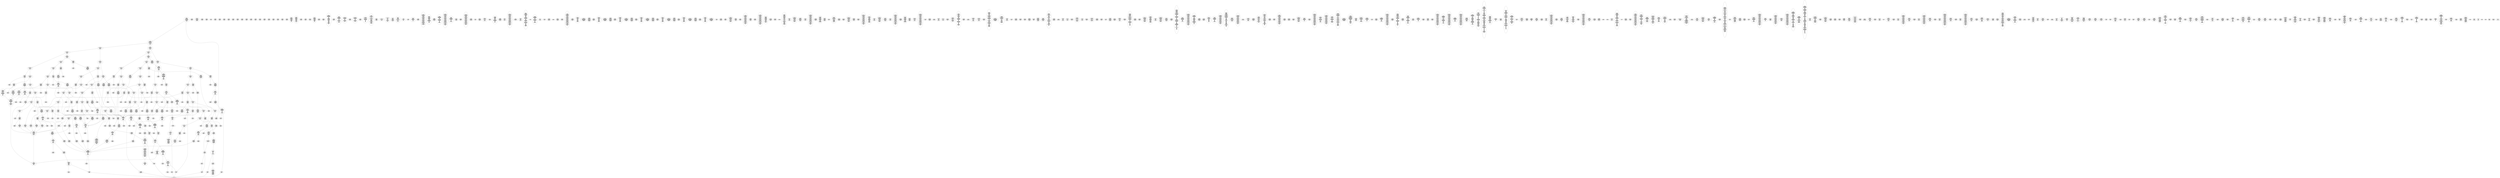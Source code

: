 /* Generated by GvGen v.1.0 (https://www.github.com/stricaud/gvgen) */

digraph G {
compound=true;
   node1 [label="[anywhere]"];
   node2 [label="# 0x0
PUSHX Data
PUSHX Data
MSTORE
PUSHX LogicData
CALLDATASIZE
LT
PUSHX Data
JUMPI
"];
   node3 [label="# 0xd
PUSHX Data
CALLDATALOAD
PUSHX BitData
SHR
PUSHX LogicData
GT
PUSHX Data
JUMPI
"];
   node4 [label="# 0x1e
PUSHX LogicData
GT
PUSHX Data
JUMPI
"];
   node5 [label="# 0x29
PUSHX LogicData
GT
PUSHX Data
JUMPI
"];
   node6 [label="# 0x34
PUSHX LogicData
EQ
PUSHX Data
JUMPI
"];
   node7 [label="# 0x3f
PUSHX LogicData
EQ
PUSHX Data
JUMPI
"];
   node8 [label="# 0x4a
PUSHX LogicData
EQ
PUSHX Data
JUMPI
"];
   node9 [label="# 0x55
PUSHX LogicData
EQ
PUSHX Data
JUMPI
"];
   node10 [label="# 0x60
PUSHX LogicData
EQ
PUSHX Data
JUMPI
"];
   node11 [label="# 0x6b
PUSHX LogicData
EQ
PUSHX Data
JUMPI
"];
   node12 [label="# 0x76
PUSHX Data
REVERT
"];
   node13 [label="# 0x7a
JUMPDEST
PUSHX LogicData
EQ
PUSHX Data
JUMPI
"];
   node14 [label="# 0x86
PUSHX LogicData
EQ
PUSHX Data
JUMPI
"];
   node15 [label="# 0x91
PUSHX LogicData
EQ
PUSHX Data
JUMPI
"];
   node16 [label="# 0x9c
PUSHX LogicData
EQ
PUSHX Data
JUMPI
"];
   node17 [label="# 0xa7
PUSHX LogicData
EQ
PUSHX Data
JUMPI
"];
   node18 [label="# 0xb2
PUSHX LogicData
EQ
PUSHX Data
JUMPI
"];
   node19 [label="# 0xbd
PUSHX Data
REVERT
"];
   node20 [label="# 0xc1
JUMPDEST
PUSHX LogicData
GT
PUSHX Data
JUMPI
"];
   node21 [label="# 0xcd
PUSHX LogicData
EQ
PUSHX Data
JUMPI
"];
   node22 [label="# 0xd8
PUSHX LogicData
EQ
PUSHX Data
JUMPI
"];
   node23 [label="# 0xe3
PUSHX LogicData
EQ
PUSHX Data
JUMPI
"];
   node24 [label="# 0xee
PUSHX LogicData
EQ
PUSHX Data
JUMPI
"];
   node25 [label="# 0xf9
PUSHX LogicData
EQ
PUSHX Data
JUMPI
"];
   node26 [label="# 0x104
PUSHX LogicData
EQ
PUSHX Data
JUMPI
"];
   node27 [label="# 0x10f
PUSHX Data
REVERT
"];
   node28 [label="# 0x113
JUMPDEST
PUSHX LogicData
EQ
PUSHX Data
JUMPI
"];
   node29 [label="# 0x11f
PUSHX LogicData
EQ
PUSHX Data
JUMPI
"];
   node30 [label="# 0x12a
PUSHX LogicData
EQ
PUSHX Data
JUMPI
"];
   node31 [label="# 0x135
PUSHX LogicData
EQ
PUSHX Data
JUMPI
"];
   node32 [label="# 0x140
PUSHX LogicData
EQ
PUSHX Data
JUMPI
"];
   node33 [label="# 0x14b
PUSHX LogicData
EQ
PUSHX Data
JUMPI
"];
   node34 [label="# 0x156
PUSHX Data
REVERT
"];
   node35 [label="# 0x15a
JUMPDEST
PUSHX LogicData
GT
PUSHX Data
JUMPI
"];
   node36 [label="# 0x166
PUSHX LogicData
GT
PUSHX Data
JUMPI
"];
   node37 [label="# 0x171
PUSHX LogicData
EQ
PUSHX Data
JUMPI
"];
   node38 [label="# 0x17c
PUSHX LogicData
EQ
PUSHX Data
JUMPI
"];
   node39 [label="# 0x187
PUSHX LogicData
EQ
PUSHX Data
JUMPI
"];
   node40 [label="# 0x192
PUSHX LogicData
EQ
PUSHX Data
JUMPI
"];
   node41 [label="# 0x19d
PUSHX LogicData
EQ
PUSHX Data
JUMPI
"];
   node42 [label="# 0x1a8
PUSHX LogicData
EQ
PUSHX Data
JUMPI
"];
   node43 [label="# 0x1b3
PUSHX Data
REVERT
"];
   node44 [label="# 0x1b7
JUMPDEST
PUSHX LogicData
EQ
PUSHX Data
JUMPI
"];
   node45 [label="# 0x1c3
PUSHX LogicData
EQ
PUSHX Data
JUMPI
"];
   node46 [label="# 0x1ce
PUSHX LogicData
EQ
PUSHX Data
JUMPI
"];
   node47 [label="# 0x1d9
PUSHX LogicData
EQ
PUSHX Data
JUMPI
"];
   node48 [label="# 0x1e4
PUSHX LogicData
EQ
PUSHX Data
JUMPI
"];
   node49 [label="# 0x1ef
PUSHX LogicData
EQ
PUSHX Data
JUMPI
"];
   node50 [label="# 0x1fa
PUSHX Data
REVERT
"];
   node51 [label="# 0x1fe
JUMPDEST
PUSHX LogicData
GT
PUSHX Data
JUMPI
"];
   node52 [label="# 0x20a
PUSHX LogicData
EQ
PUSHX Data
JUMPI
"];
   node53 [label="# 0x215
PUSHX LogicData
EQ
PUSHX Data
JUMPI
"];
   node54 [label="# 0x220
PUSHX LogicData
EQ
PUSHX Data
JUMPI
"];
   node55 [label="# 0x22b
PUSHX LogicData
EQ
PUSHX Data
JUMPI
"];
   node56 [label="# 0x236
PUSHX LogicData
EQ
PUSHX Data
JUMPI
"];
   node57 [label="# 0x241
PUSHX LogicData
EQ
PUSHX Data
JUMPI
"];
   node58 [label="# 0x24c
PUSHX Data
REVERT
"];
   node59 [label="# 0x250
JUMPDEST
PUSHX LogicData
EQ
PUSHX Data
JUMPI
"];
   node60 [label="# 0x25c
PUSHX LogicData
EQ
PUSHX Data
JUMPI
"];
   node61 [label="# 0x267
PUSHX LogicData
EQ
PUSHX Data
JUMPI
"];
   node62 [label="# 0x272
PUSHX LogicData
EQ
PUSHX Data
JUMPI
"];
   node63 [label="# 0x27d
PUSHX LogicData
EQ
PUSHX Data
JUMPI
"];
   node64 [label="# 0x288
PUSHX LogicData
EQ
PUSHX Data
JUMPI
"];
   node65 [label="# 0x293
JUMPDEST
PUSHX Data
REVERT
"];
   node66 [label="# 0x298
JUMPDEST
CALLVALUE
ISZERO
PUSHX Data
JUMPI
"];
   node67 [label="# 0x2a0
PUSHX Data
REVERT
"];
   node68 [label="# 0x2a4
JUMPDEST
PUSHX Data
PUSHX Data
CALLDATASIZE
PUSHX Data
PUSHX Data
JUMP
"];
   node69 [label="# 0x2b3
JUMPDEST
PUSHX Data
JUMP
"];
   node70 [label="# 0x2b8
JUMPDEST
PUSHX MemData
MLOAD
ISZERO
ISZERO
MSTORE
PUSHX ArithData
ADD
"];
   node71 [label="# 0x2c4
JUMPDEST
PUSHX MemData
MLOAD
SUB
RETURN
"];
   node72 [label="# 0x2cd
JUMPDEST
CALLVALUE
ISZERO
PUSHX Data
JUMPI
"];
   node73 [label="# 0x2d5
PUSHX Data
REVERT
"];
   node74 [label="# 0x2d9
JUMPDEST
PUSHX Data
PUSHX Data
JUMP
"];
   node75 [label="# 0x2e2
JUMPDEST
PUSHX MemData
MLOAD
PUSHX Data
PUSHX Data
JUMP
"];
   node76 [label="# 0x2ef
JUMPDEST
CALLVALUE
ISZERO
PUSHX Data
JUMPI
"];
   node77 [label="# 0x2f7
PUSHX Data
REVERT
"];
   node78 [label="# 0x2fb
JUMPDEST
PUSHX Data
PUSHX Data
CALLDATASIZE
PUSHX Data
PUSHX Data
JUMP
"];
   node79 [label="# 0x30a
JUMPDEST
PUSHX Data
JUMP
"];
   node80 [label="# 0x30f
JUMPDEST
PUSHX MemData
MLOAD
PUSHX ArithData
PUSHX BitData
PUSHX BitData
SHL
SUB
AND
MSTORE
PUSHX ArithData
ADD
PUSHX Data
JUMP
"];
   node81 [label="# 0x327
JUMPDEST
CALLVALUE
ISZERO
PUSHX Data
JUMPI
"];
   node82 [label="# 0x32f
PUSHX Data
REVERT
"];
   node83 [label="# 0x333
JUMPDEST
PUSHX Data
PUSHX Data
CALLDATASIZE
PUSHX Data
PUSHX Data
JUMP
"];
   node84 [label="# 0x342
JUMPDEST
PUSHX Data
JUMP
"];
   node85 [label="# 0x347
JUMPDEST
STOP
"];
   node86 [label="# 0x349
JUMPDEST
CALLVALUE
ISZERO
PUSHX Data
JUMPI
"];
   node87 [label="# 0x351
PUSHX Data
REVERT
"];
   node88 [label="# 0x355
JUMPDEST
PUSHX StorData
SLOAD
"];
   node89 [label="# 0x35a
JUMPDEST
PUSHX MemData
MLOAD
MSTORE
PUSHX ArithData
ADD
PUSHX Data
JUMP
"];
   node90 [label="# 0x368
JUMPDEST
CALLVALUE
ISZERO
PUSHX Data
JUMPI
"];
   node91 [label="# 0x370
PUSHX Data
REVERT
"];
   node92 [label="# 0x374
JUMPDEST
PUSHX Data
PUSHX Data
CALLDATASIZE
PUSHX Data
PUSHX Data
JUMP
"];
   node93 [label="# 0x383
JUMPDEST
PUSHX Data
JUMP
"];
   node94 [label="# 0x388
JUMPDEST
CALLVALUE
ISZERO
PUSHX Data
JUMPI
"];
   node95 [label="# 0x390
PUSHX Data
REVERT
"];
   node96 [label="# 0x394
JUMPDEST
PUSHX Data
PUSHX Data
CALLDATASIZE
PUSHX Data
PUSHX Data
JUMP
"];
   node97 [label="# 0x3a3
JUMPDEST
PUSHX Data
JUMP
"];
   node98 [label="# 0x3a8
JUMPDEST
CALLVALUE
ISZERO
PUSHX Data
JUMPI
"];
   node99 [label="# 0x3b0
PUSHX Data
REVERT
"];
   node100 [label="# 0x3b4
JUMPDEST
PUSHX Data
PUSHX Data
CALLDATASIZE
PUSHX Data
PUSHX Data
JUMP
"];
   node101 [label="# 0x3c3
JUMPDEST
PUSHX Data
JUMP
"];
   node102 [label="# 0x3c8
JUMPDEST
CALLVALUE
ISZERO
PUSHX Data
JUMPI
"];
   node103 [label="# 0x3d0
PUSHX Data
REVERT
"];
   node104 [label="# 0x3d4
JUMPDEST
PUSHX Data
PUSHX Data
JUMP
"];
   node105 [label="# 0x3de
JUMPDEST
CALLVALUE
ISZERO
PUSHX Data
JUMPI
"];
   node106 [label="# 0x3e6
PUSHX Data
REVERT
"];
   node107 [label="# 0x3ea
JUMPDEST
PUSHX Data
PUSHX Data
JUMP
"];
   node108 [label="# 0x3f3
JUMPDEST
CALLVALUE
ISZERO
PUSHX Data
JUMPI
"];
   node109 [label="# 0x3fb
PUSHX Data
REVERT
"];
   node110 [label="# 0x3ff
JUMPDEST
PUSHX Data
PUSHX Data
JUMP
"];
   node111 [label="# 0x408
JUMPDEST
CALLVALUE
ISZERO
PUSHX Data
JUMPI
"];
   node112 [label="# 0x410
PUSHX Data
REVERT
"];
   node113 [label="# 0x414
JUMPDEST
PUSHX StorData
SLOAD
PUSHX Data
PUSHX BitData
AND
JUMP
"];
   node114 [label="# 0x422
JUMPDEST
PUSHX Data
PUSHX Data
CALLDATASIZE
PUSHX Data
PUSHX Data
JUMP
"];
   node115 [label="# 0x430
JUMPDEST
PUSHX Data
JUMP
"];
   node116 [label="# 0x435
JUMPDEST
CALLVALUE
ISZERO
PUSHX Data
JUMPI
"];
   node117 [label="# 0x43d
PUSHX Data
REVERT
"];
   node118 [label="# 0x441
JUMPDEST
PUSHX Data
PUSHX Data
CALLDATASIZE
PUSHX Data
PUSHX Data
JUMP
"];
   node119 [label="# 0x450
JUMPDEST
PUSHX Data
JUMP
"];
   node120 [label="# 0x455
JUMPDEST
PUSHX Data
PUSHX Data
CALLDATASIZE
PUSHX Data
PUSHX Data
JUMP
"];
   node121 [label="# 0x463
JUMPDEST
PUSHX Data
JUMP
"];
   node122 [label="# 0x468
JUMPDEST
CALLVALUE
ISZERO
PUSHX Data
JUMPI
"];
   node123 [label="# 0x470
PUSHX Data
REVERT
"];
   node124 [label="# 0x474
JUMPDEST
PUSHX Data
PUSHX Data
CALLDATASIZE
PUSHX Data
PUSHX Data
JUMP
"];
   node125 [label="# 0x483
JUMPDEST
PUSHX Data
JUMP
"];
   node126 [label="# 0x488
JUMPDEST
CALLVALUE
ISZERO
PUSHX Data
JUMPI
"];
   node127 [label="# 0x490
PUSHX Data
REVERT
"];
   node128 [label="# 0x494
JUMPDEST
PUSHX Data
PUSHX StorData
SLOAD
JUMP
"];
   node129 [label="# 0x49e
JUMPDEST
CALLVALUE
ISZERO
PUSHX Data
JUMPI
"];
   node130 [label="# 0x4a6
PUSHX Data
REVERT
"];
   node131 [label="# 0x4aa
JUMPDEST
PUSHX Data
PUSHX Data
CALLDATASIZE
PUSHX Data
PUSHX Data
JUMP
"];
   node132 [label="# 0x4b9
JUMPDEST
PUSHX Data
JUMP
"];
   node133 [label="# 0x4be
JUMPDEST
CALLVALUE
ISZERO
PUSHX Data
JUMPI
"];
   node134 [label="# 0x4c6
PUSHX Data
REVERT
"];
   node135 [label="# 0x4ca
JUMPDEST
PUSHX Data
PUSHX Data
CALLDATASIZE
PUSHX Data
PUSHX Data
JUMP
"];
   node136 [label="# 0x4d9
JUMPDEST
PUSHX Data
JUMP
"];
   node137 [label="# 0x4de
JUMPDEST
CALLVALUE
ISZERO
PUSHX Data
JUMPI
"];
   node138 [label="# 0x4e6
PUSHX Data
REVERT
"];
   node139 [label="# 0x4ea
JUMPDEST
PUSHX Data
PUSHX Data
CALLDATASIZE
PUSHX Data
PUSHX Data
JUMP
"];
   node140 [label="# 0x4f9
JUMPDEST
PUSHX Data
JUMP
"];
   node141 [label="# 0x4fe
JUMPDEST
CALLVALUE
ISZERO
PUSHX Data
JUMPI
"];
   node142 [label="# 0x506
PUSHX Data
REVERT
"];
   node143 [label="# 0x50a
JUMPDEST
PUSHX Data
PUSHX Data
CALLDATASIZE
PUSHX Data
PUSHX Data
JUMP
"];
   node144 [label="# 0x519
JUMPDEST
PUSHX Data
JUMP
"];
   node145 [label="# 0x51e
JUMPDEST
CALLVALUE
ISZERO
PUSHX Data
JUMPI
"];
   node146 [label="# 0x526
PUSHX Data
REVERT
"];
   node147 [label="# 0x52a
JUMPDEST
PUSHX Data
PUSHX Data
CALLDATASIZE
PUSHX Data
PUSHX Data
JUMP
"];
   node148 [label="# 0x539
JUMPDEST
PUSHX Data
JUMP
"];
   node149 [label="# 0x53e
JUMPDEST
CALLVALUE
ISZERO
PUSHX Data
JUMPI
"];
   node150 [label="# 0x546
PUSHX Data
REVERT
"];
   node151 [label="# 0x54a
JUMPDEST
PUSHX Data
PUSHX Data
JUMP
"];
   node152 [label="# 0x553
JUMPDEST
CALLVALUE
ISZERO
PUSHX Data
JUMPI
"];
   node153 [label="# 0x55b
PUSHX Data
REVERT
"];
   node154 [label="# 0x55f
JUMPDEST
PUSHX Data
PUSHX Data
CALLDATASIZE
PUSHX Data
PUSHX Data
JUMP
"];
   node155 [label="# 0x56e
JUMPDEST
PUSHX Data
JUMP
"];
   node156 [label="# 0x573
JUMPDEST
PUSHX Data
PUSHX Data
CALLDATASIZE
PUSHX Data
PUSHX Data
JUMP
"];
   node157 [label="# 0x581
JUMPDEST
PUSHX Data
JUMP
"];
   node158 [label="# 0x586
JUMPDEST
CALLVALUE
ISZERO
PUSHX Data
JUMPI
"];
   node159 [label="# 0x58e
PUSHX Data
REVERT
"];
   node160 [label="# 0x592
JUMPDEST
PUSHX Data
PUSHX Data
CALLDATASIZE
PUSHX Data
PUSHX Data
JUMP
"];
   node161 [label="# 0x5a1
JUMPDEST
PUSHX Data
JUMP
"];
   node162 [label="# 0x5a6
JUMPDEST
CALLVALUE
ISZERO
PUSHX Data
JUMPI
"];
   node163 [label="# 0x5ae
PUSHX Data
REVERT
"];
   node164 [label="# 0x5b2
JUMPDEST
PUSHX Data
PUSHX StorData
SLOAD
JUMP
"];
   node165 [label="# 0x5bc
JUMPDEST
CALLVALUE
ISZERO
PUSHX Data
JUMPI
"];
   node166 [label="# 0x5c4
PUSHX Data
REVERT
"];
   node167 [label="# 0x5c8
JUMPDEST
PUSHX Data
PUSHX Data
CALLDATASIZE
PUSHX Data
PUSHX Data
JUMP
"];
   node168 [label="# 0x5d7
JUMPDEST
PUSHX Data
JUMP
"];
   node169 [label="# 0x5dc
JUMPDEST
CALLVALUE
ISZERO
PUSHX Data
JUMPI
"];
   node170 [label="# 0x5e4
PUSHX Data
REVERT
"];
   node171 [label="# 0x5e8
JUMPDEST
PUSHX Data
PUSHX Data
JUMP
"];
   node172 [label="# 0x5f1
JUMPDEST
CALLVALUE
ISZERO
PUSHX Data
JUMPI
"];
   node173 [label="# 0x5f9
PUSHX Data
REVERT
"];
   node174 [label="# 0x5fd
JUMPDEST
PUSHX Data
PUSHX Data
CALLDATASIZE
PUSHX Data
PUSHX Data
JUMP
"];
   node175 [label="# 0x60c
JUMPDEST
PUSHX Data
JUMP
"];
   node176 [label="# 0x611
JUMPDEST
CALLVALUE
ISZERO
PUSHX Data
JUMPI
"];
   node177 [label="# 0x619
PUSHX Data
REVERT
"];
   node178 [label="# 0x61d
JUMPDEST
PUSHX Data
PUSHX Data
CALLDATASIZE
PUSHX Data
PUSHX Data
JUMP
"];
   node179 [label="# 0x62c
JUMPDEST
PUSHX Data
PUSHX Data
MSTORE
PUSHX Data
MSTORE
PUSHX Data
SHA3
SLOAD
JUMP
"];
   node180 [label="# 0x63e
JUMPDEST
CALLVALUE
ISZERO
PUSHX Data
JUMPI
"];
   node181 [label="# 0x646
PUSHX Data
REVERT
"];
   node182 [label="# 0x64a
JUMPDEST
PUSHX StorData
SLOAD
PUSHX ArithData
PUSHX BitData
PUSHX BitData
SHL
SUB
AND
PUSHX Data
JUMP
"];
   node183 [label="# 0x65c
JUMPDEST
CALLVALUE
ISZERO
PUSHX Data
JUMPI
"];
   node184 [label="# 0x664
PUSHX Data
REVERT
"];
   node185 [label="# 0x668
JUMPDEST
PUSHX Data
PUSHX Data
JUMP
"];
   node186 [label="# 0x671
JUMPDEST
CALLVALUE
ISZERO
PUSHX Data
JUMPI
"];
   node187 [label="# 0x679
PUSHX Data
REVERT
"];
   node188 [label="# 0x67d
JUMPDEST
PUSHX Data
PUSHX Data
CALLDATASIZE
PUSHX Data
PUSHX Data
JUMP
"];
   node189 [label="# 0x68c
JUMPDEST
PUSHX Data
PUSHX Data
MSTORE
PUSHX Data
MSTORE
PUSHX Data
SHA3
SLOAD
PUSHX BitData
AND
JUMP
"];
   node190 [label="# 0x6a1
JUMPDEST
CALLVALUE
ISZERO
PUSHX Data
JUMPI
"];
   node191 [label="# 0x6a9
PUSHX Data
REVERT
"];
   node192 [label="# 0x6ad
JUMPDEST
PUSHX Data
PUSHX Data
CALLDATASIZE
PUSHX Data
PUSHX Data
JUMP
"];
   node193 [label="# 0x6bc
JUMPDEST
PUSHX Data
JUMP
"];
   node194 [label="# 0x6c1
JUMPDEST
CALLVALUE
ISZERO
PUSHX Data
JUMPI
"];
   node195 [label="# 0x6c9
PUSHX Data
REVERT
"];
   node196 [label="# 0x6cd
JUMPDEST
PUSHX Data
PUSHX StorData
SLOAD
JUMP
"];
   node197 [label="# 0x6d7
JUMPDEST
CALLVALUE
ISZERO
PUSHX Data
JUMPI
"];
   node198 [label="# 0x6df
PUSHX Data
REVERT
"];
   node199 [label="# 0x6e3
JUMPDEST
PUSHX Data
PUSHX Data
CALLDATASIZE
PUSHX Data
PUSHX Data
JUMP
"];
   node200 [label="# 0x6f2
JUMPDEST
PUSHX Data
JUMP
"];
   node201 [label="# 0x6f7
JUMPDEST
CALLVALUE
ISZERO
PUSHX Data
JUMPI
"];
   node202 [label="# 0x6ff
PUSHX Data
REVERT
"];
   node203 [label="# 0x703
JUMPDEST
PUSHX Data
PUSHX Data
CALLDATASIZE
PUSHX Data
PUSHX Data
JUMP
"];
   node204 [label="# 0x712
JUMPDEST
PUSHX Data
JUMP
"];
   node205 [label="# 0x717
JUMPDEST
CALLVALUE
ISZERO
PUSHX Data
JUMPI
"];
   node206 [label="# 0x71f
PUSHX Data
REVERT
"];
   node207 [label="# 0x723
JUMPDEST
PUSHX Data
PUSHX Data
CALLDATASIZE
PUSHX Data
PUSHX Data
JUMP
"];
   node208 [label="# 0x732
JUMPDEST
PUSHX Data
PUSHX Data
MSTORE
PUSHX Data
MSTORE
PUSHX Data
SHA3
SLOAD
JUMP
"];
   node209 [label="# 0x744
JUMPDEST
CALLVALUE
ISZERO
PUSHX Data
JUMPI
"];
   node210 [label="# 0x74c
PUSHX Data
REVERT
"];
   node211 [label="# 0x750
JUMPDEST
PUSHX StorData
SLOAD
PUSHX Data
PUSHX ArithData
PUSHX BitData
PUSHX BitData
SHL
SUB
AND
JUMP
"];
   node212 [label="# 0x764
JUMPDEST
CALLVALUE
ISZERO
PUSHX Data
JUMPI
"];
   node213 [label="# 0x76c
PUSHX Data
REVERT
"];
   node214 [label="# 0x770
JUMPDEST
PUSHX Data
PUSHX StorData
SLOAD
JUMP
"];
   node215 [label="# 0x77a
JUMPDEST
CALLVALUE
ISZERO
PUSHX Data
JUMPI
"];
   node216 [label="# 0x782
PUSHX Data
REVERT
"];
   node217 [label="# 0x786
JUMPDEST
PUSHX Data
PUSHX Data
CALLDATASIZE
PUSHX Data
PUSHX Data
JUMP
"];
   node218 [label="# 0x795
JUMPDEST
PUSHX Data
JUMP
"];
   node219 [label="# 0x79a
JUMPDEST
CALLVALUE
ISZERO
PUSHX Data
JUMPI
"];
   node220 [label="# 0x7a2
PUSHX Data
REVERT
"];
   node221 [label="# 0x7a6
JUMPDEST
PUSHX Data
PUSHX Data
CALLDATASIZE
PUSHX Data
PUSHX Data
JUMP
"];
   node222 [label="# 0x7b5
JUMPDEST
PUSHX Data
JUMP
"];
   node223 [label="# 0x7ba
JUMPDEST
CALLVALUE
ISZERO
PUSHX Data
JUMPI
"];
   node224 [label="# 0x7c2
PUSHX Data
REVERT
"];
   node225 [label="# 0x7c6
JUMPDEST
PUSHX StorData
SLOAD
PUSHX Data
PUSHX Data
DIV
PUSHX ArithData
PUSHX BitData
PUSHX BitData
SHL
SUB
AND
JUMP
"];
   node226 [label="# 0x7df
JUMPDEST
CALLVALUE
ISZERO
PUSHX Data
JUMPI
"];
   node227 [label="# 0x7e7
PUSHX Data
REVERT
"];
   node228 [label="# 0x7eb
JUMPDEST
PUSHX Data
PUSHX StorData
SLOAD
JUMP
"];
   node229 [label="# 0x7f5
JUMPDEST
CALLVALUE
ISZERO
PUSHX Data
JUMPI
"];
   node230 [label="# 0x7fd
PUSHX Data
REVERT
"];
   node231 [label="# 0x801
JUMPDEST
PUSHX Data
PUSHX Data
CALLDATASIZE
PUSHX Data
PUSHX Data
JUMP
"];
   node232 [label="# 0x810
JUMPDEST
PUSHX ArithData
PUSHX BitData
PUSHX BitData
SHL
SUB
AND
PUSHX Data
MSTORE
PUSHX Data
PUSHX Data
MSTORE
PUSHX Data
SHA3
AND
MSTORE
MSTORE
SHA3
SLOAD
PUSHX BitData
AND
JUMP
"];
   node233 [label="# 0x83e
JUMPDEST
CALLVALUE
ISZERO
PUSHX Data
JUMPI
"];
   node234 [label="# 0x846
PUSHX Data
REVERT
"];
   node235 [label="# 0x84a
JUMPDEST
PUSHX Data
PUSHX Data
CALLDATASIZE
PUSHX Data
PUSHX Data
JUMP
"];
   node236 [label="# 0x859
JUMPDEST
PUSHX Data
JUMP
"];
   node237 [label="# 0x85e
JUMPDEST
CALLVALUE
ISZERO
PUSHX Data
JUMPI
"];
   node238 [label="# 0x866
PUSHX Data
REVERT
"];
   node239 [label="# 0x86a
JUMPDEST
PUSHX Data
PUSHX StorData
SLOAD
JUMP
"];
   node240 [label="# 0x874
JUMPDEST
PUSHX Data
PUSHX ArithData
PUSHX BitData
PUSHX BitData
SHL
SUB
NOT
AND
PUSHX BitData
PUSHX BitData
SHL
EQ
PUSHX Data
JUMPI
"];
   node241 [label="# 0x890
PUSHX ArithData
PUSHX BitData
PUSHX BitData
SHL
SUB
NOT
AND
PUSHX BitData
PUSHX BitData
SHL
EQ
"];
   node242 [label="# 0x8a5
JUMPDEST
PUSHX Data
JUMPI
"];
   node243 [label="# 0x8ab
PUSHX ArithData
PUSHX BitData
PUSHX BitData
SHL
SUB
NOT
AND
PUSHX BitData
PUSHX BitData
SHL
EQ
"];
   node244 [label="# 0x8c0
JUMPDEST
PUSHX Data
JUMPI
"];
   node245 [label="# 0x8c6
PUSHX BitData
PUSHX BitData
SHL
PUSHX ArithData
PUSHX BitData
PUSHX BitData
SHL
SUB
NOT
AND
EQ
"];
   node246 [label="# 0x8db
JUMPDEST
JUMP
"];
   node247 [label="# 0x8e1
JUMPDEST
PUSHX Data
PUSHX StorData
SLOAD
PUSHX Data
PUSHX Data
JUMP
"];
   node248 [label="# 0x8f0
JUMPDEST
PUSHX ArithData
ADD
PUSHX ArithData
DIV
MUL
PUSHX ArithData
ADD
PUSHX MemData
MLOAD
ADD
PUSHX Data
MSTORE
MSTORE
PUSHX ArithData
ADD
SLOAD
PUSHX Data
PUSHX Data
JUMP
"];
   node249 [label="# 0x91c
JUMPDEST
ISZERO
PUSHX Data
JUMPI
"];
   node250 [label="# 0x923
PUSHX LogicData
LT
PUSHX Data
JUMPI
"];
   node251 [label="# 0x92b
PUSHX ArithData
SLOAD
DIV
MUL
MSTORE
PUSHX ArithData
ADD
PUSHX Data
JUMP
"];
   node252 [label="# 0x93e
JUMPDEST
ADD
PUSHX Data
MSTORE
PUSHX Data
PUSHX Data
SHA3
"];
   node253 [label="# 0x94c
JUMPDEST
SLOAD
MSTORE
PUSHX ArithData
ADD
PUSHX ArithData
ADD
GT
PUSHX Data
JUMPI
"];
   node254 [label="# 0x960
SUB
PUSHX BitData
AND
ADD
"];
   node255 [label="# 0x969
JUMPDEST
JUMP
"];
   node256 [label="# 0x973
JUMPDEST
PUSHX Data
PUSHX Data
PUSHX StorData
SLOAD
GT
JUMP
"];
   node257 [label="# 0x980
JUMPDEST
PUSHX Data
JUMPI
"];
   node258 [label="# 0x985
PUSHX MemData
MLOAD
PUSHX BitData
PUSHX BitData
SHL
MSTORE
PUSHX Data
PUSHX ArithData
ADD
MSTORE
PUSHX Data
PUSHX ArithData
ADD
MSTORE
PUSHX Data
PUSHX ArithData
ADD
MSTORE
PUSHX BitData
PUSHX BitData
SHL
PUSHX ArithData
ADD
MSTORE
PUSHX ArithData
ADD
"];
   node259 [label="# 0x9de
JUMPDEST
PUSHX MemData
MLOAD
SUB
REVERT
"];
   node260 [label="# 0x9e7
JUMPDEST
PUSHX Data
MSTORE
PUSHX Data
PUSHX Data
MSTORE
PUSHX Data
SHA3
SLOAD
PUSHX ArithData
PUSHX BitData
PUSHX BitData
SHL
SUB
AND
JUMP
"];
   node261 [label="# 0xa03
JUMPDEST
PUSHX Data
PUSHX Data
PUSHX Data
JUMP
"];
   node262 [label="# 0xa0e
JUMPDEST
PUSHX ArithData
PUSHX BitData
PUSHX BitData
SHL
SUB
AND
PUSHX ArithData
PUSHX BitData
PUSHX BitData
SHL
SUB
AND
SUB
PUSHX Data
JUMPI
"];
   node263 [label="# 0xa2a
PUSHX MemData
MLOAD
PUSHX BitData
PUSHX BitData
SHL
MSTORE
PUSHX Data
PUSHX ArithData
ADD
MSTORE
PUSHX Data
PUSHX ArithData
ADD
MSTORE
PUSHX Data
PUSHX ArithData
ADD
MSTORE
PUSHX BitData
PUSHX BitData
SHL
PUSHX ArithData
ADD
MSTORE
PUSHX ArithData
ADD
PUSHX Data
JUMP
"];
   node264 [label="# 0xa7c
JUMPDEST
CALLER
PUSHX ArithData
PUSHX BitData
PUSHX BitData
SHL
SUB
AND
EQ
PUSHX Data
JUMPI
"];
   node265 [label="# 0xa8e
PUSHX Data
CALLER
PUSHX Data
JUMP
"];
   node266 [label="# 0xa98
JUMPDEST
PUSHX Data
JUMPI
"];
   node267 [label="# 0xa9d
PUSHX MemData
MLOAD
PUSHX BitData
PUSHX BitData
SHL
MSTORE
PUSHX Data
PUSHX ArithData
ADD
MSTORE
PUSHX Data
PUSHX ArithData
ADD
MSTORE
PUSHX Data
PUSHX ArithData
ADD
MSTORE
PUSHX Data
PUSHX ArithData
ADD
MSTORE
PUSHX ArithData
ADD
PUSHX Data
JUMP
"];
   node268 [label="# 0xb0a
JUMPDEST
PUSHX Data
PUSHX Data
JUMP
"];
   node269 [label="# 0xb15
JUMPDEST
JUMP
"];
   node270 [label="# 0xb1a
JUMPDEST
PUSHX Data
PUSHX Data
JUMP
"];
   node271 [label="# 0xb25
JUMPDEST
PUSHX StorData
SLOAD
LT
PUSHX Data
JUMPI
"];
   node272 [label="# 0xb31
PUSHX Data
REVERT
"];
   node273 [label="# 0xb35
JUMPDEST
PUSHX Data
MSTORE
PUSHX Data
SHA3
ADD
SLOAD
PUSHX ArithData
PUSHX BitData
PUSHX BitData
SHL
SUB
AND
JUMP
"];
   node274 [label="# 0xb4f
JUMPDEST
PUSHX Data
PUSHX Data
PUSHX Data
JUMP
"];
   node275 [label="# 0xb5a
JUMPDEST
LT
PUSHX Data
JUMPI
"];
   node276 [label="# 0xb61
PUSHX MemData
MLOAD
PUSHX BitData
PUSHX BitData
SHL
MSTORE
PUSHX Data
PUSHX ArithData
ADD
MSTORE
PUSHX Data
PUSHX ArithData
ADD
MSTORE
PUSHX Data
PUSHX ArithData
ADD
MSTORE
PUSHX BitData
PUSHX BitData
SHL
PUSHX ArithData
ADD
MSTORE
PUSHX ArithData
ADD
PUSHX Data
JUMP
"];
   node277 [label="# 0xbb3
JUMPDEST
PUSHX StorData
SLOAD
"];
   node278 [label="# 0xbbb
JUMPDEST
LT
ISZERO
PUSHX Data
JUMPI
"];
   node279 [label="# 0xbc4
PUSHX Data
MSTORE
PUSHX Data
PUSHX ArithData
MSTORE
PUSHX Data
SHA3
MLOAD
ADD
MSTORE
SLOAD
PUSHX ArithData
PUSHX BitData
PUSHX BitData
SHL
SUB
AND
MSTORE
PUSHX BitData
PUSHX BitData
SHL
DIV
PUSHX ArithData
PUSHX BitData
PUSHX BitData
SHL
SUB
AND
ADD
MSTORE
ISZERO
PUSHX Data
JUMPI
"];
   node280 [label="# 0xc09
MLOAD
"];
   node281 [label="# 0xc0d
JUMPDEST
PUSHX ArithData
PUSHX BitData
PUSHX BitData
SHL
SUB
AND
PUSHX ArithData
PUSHX BitData
PUSHX BitData
SHL
SUB
AND
SUB
PUSHX Data
JUMPI
"];
   node282 [label="# 0xc27
SUB
PUSHX Data
JUMPI
"];
   node283 [label="# 0xc2e
PUSHX Data
JUMP
"];
   node284 [label="# 0xc39
JUMPDEST
PUSHX Data
PUSHX Data
JUMP
"];
   node285 [label="# 0xc43
JUMPDEST
"];
   node286 [label="# 0xc47
JUMPDEST
PUSHX Data
PUSHX Data
JUMP
"];
   node287 [label="# 0xc52
JUMPDEST
PUSHX Data
JUMP
"];
   node288 [label="# 0xc5a
JUMPDEST
PUSHX MemData
MLOAD
PUSHX BitData
PUSHX BitData
SHL
MSTORE
PUSHX Data
PUSHX ArithData
ADD
MSTORE
PUSHX Data
PUSHX ArithData
ADD
MSTORE
PUSHX Data
PUSHX ArithData
ADD
MSTORE
PUSHX BitData
PUSHX BitData
SHL
PUSHX ArithData
ADD
MSTORE
PUSHX ArithData
ADD
PUSHX Data
JUMP
"];
   node289 [label="# 0xcba
JUMPDEST
PUSHX StorData
SLOAD
PUSHX Data
PUSHX BitData
AND
PUSHX Data
JUMPI
"];
   node290 [label="# 0xcc9
PUSHX LogicData
DIFFICULTY
GT
"];
   node291 [label="# 0xcd6
JUMPDEST
PUSHX Data
JUMPI
"];
   node292 [label="# 0xcdc
DIFFICULTY
ISZERO
"];
   node293 [label="# 0xcdf
JUMPDEST
JUMP
"];
   node294 [label="# 0xce4
JUMPDEST
SELFBALANCE
PUSHX Data
PUSHX Data
PUSHX Data
PUSHX Data
PUSHX Data
PUSHX Data
JUMP
"];
   node295 [label="# 0xd0a
JUMPDEST
PUSHX Data
PUSHX Data
JUMP
"];
   node296 [label="# 0xd14
JUMPDEST
PUSHX MemData
MLOAD
ISZERO
MUL
PUSHX Data
CALL
ISZERO
ISZERO
PUSHX Data
JUMPI
"];
   node297 [label="# 0xd33
RETURNDATASIZE
PUSHX Data
RETURNDATACOPY
RETURNDATASIZE
PUSHX Data
REVERT
"];
   node298 [label="# 0xd3c
JUMPDEST
PUSHX Data
PUSHX Data
PUSHX Data
PUSHX Data
PUSHX Data
PUSHX Data
JUMP
"];
   node299 [label="# 0xd62
JUMPDEST
PUSHX Data
PUSHX Data
JUMP
"];
   node300 [label="# 0xd6c
JUMPDEST
PUSHX MemData
MLOAD
ISZERO
MUL
PUSHX Data
CALL
ISZERO
ISZERO
PUSHX Data
JUMPI
"];
   node301 [label="# 0xd8b
RETURNDATASIZE
PUSHX Data
RETURNDATACOPY
RETURNDATASIZE
PUSHX Data
REVERT
"];
   node302 [label="# 0xd94
JUMPDEST
PUSHX Data
PUSHX Data
PUSHX Data
PUSHX Data
PUSHX Data
PUSHX Data
JUMP
"];
   node303 [label="# 0xdba
JUMPDEST
PUSHX Data
PUSHX Data
JUMP
"];
   node304 [label="# 0xdc4
JUMPDEST
PUSHX MemData
MLOAD
ISZERO
MUL
PUSHX Data
CALL
ISZERO
ISZERO
PUSHX Data
JUMPI
"];
   node305 [label="# 0xde3
RETURNDATASIZE
PUSHX Data
RETURNDATACOPY
RETURNDATASIZE
PUSHX Data
REVERT
"];
   node306 [label="# 0xdec
JUMPDEST
PUSHX Data
PUSHX Data
PUSHX Data
PUSHX Data
PUSHX Data
PUSHX Data
JUMP
"];
   node307 [label="# 0xe12
JUMPDEST
PUSHX Data
PUSHX Data
JUMP
"];
   node308 [label="# 0xe1c
JUMPDEST
PUSHX MemData
MLOAD
ISZERO
MUL
PUSHX Data
CALL
ISZERO
ISZERO
PUSHX Data
JUMPI
"];
   node309 [label="# 0xe3b
RETURNDATASIZE
PUSHX Data
RETURNDATACOPY
RETURNDATASIZE
PUSHX Data
REVERT
"];
   node310 [label="# 0xe44
JUMPDEST
PUSHX Data
PUSHX Data
PUSHX Data
PUSHX Data
PUSHX Data
PUSHX Data
JUMP
"];
   node311 [label="# 0xe6a
JUMPDEST
PUSHX Data
PUSHX Data
JUMP
"];
   node312 [label="# 0xe74
JUMPDEST
PUSHX MemData
MLOAD
ISZERO
MUL
PUSHX Data
CALL
ISZERO
ISZERO
PUSHX Data
JUMPI
"];
   node313 [label="# 0xe93
RETURNDATASIZE
PUSHX Data
RETURNDATACOPY
RETURNDATASIZE
PUSHX Data
REVERT
"];
   node314 [label="# 0xe9c
JUMPDEST
PUSHX Data
PUSHX Data
PUSHX Data
PUSHX Data
PUSHX Data
PUSHX Data
JUMP
"];
   node315 [label="# 0xec2
JUMPDEST
PUSHX Data
PUSHX Data
JUMP
"];
   node316 [label="# 0xecc
JUMPDEST
PUSHX MemData
MLOAD
ISZERO
MUL
PUSHX Data
CALL
ISZERO
ISZERO
PUSHX Data
JUMPI
"];
   node317 [label="# 0xeeb
RETURNDATASIZE
PUSHX Data
RETURNDATACOPY
RETURNDATASIZE
PUSHX Data
REVERT
"];
   node318 [label="# 0xef4
JUMPDEST
PUSHX Data
PUSHX Data
PUSHX Data
PUSHX Data
PUSHX Data
PUSHX Data
JUMP
"];
   node319 [label="# 0xf1a
JUMPDEST
PUSHX Data
PUSHX Data
JUMP
"];
   node320 [label="# 0xf24
JUMPDEST
PUSHX MemData
MLOAD
ISZERO
MUL
PUSHX Data
CALL
ISZERO
ISZERO
PUSHX Data
JUMPI
"];
   node321 [label="# 0xf43
RETURNDATASIZE
PUSHX Data
RETURNDATACOPY
RETURNDATASIZE
PUSHX Data
REVERT
"];
   node322 [label="# 0xf4c
JUMPDEST
JUMP
"];
   node323 [label="# 0xf50
JUMPDEST
PUSHX Data
PUSHX Data
JUMP
"];
   node324 [label="# 0xf58
JUMPDEST
PUSHX Data
JUMPI
"];
   node325 [label="# 0xf5d
PUSHX MemData
MLOAD
PUSHX BitData
PUSHX BitData
SHL
MSTORE
PUSHX ArithData
ADD
PUSHX Data
PUSHX Data
JUMP
"];
   node326 [label="# 0xf74
JUMPDEST
PUSHX Data
CALLER
PUSHX Data
JUMP
"];
   node327 [label="# 0xf7f
JUMPDEST
PUSHX Data
JUMPI
"];
   node328 [label="# 0xf84
PUSHX MemData
MLOAD
PUSHX BitData
PUSHX BitData
SHL
MSTORE
PUSHX Data
PUSHX ArithData
ADD
MSTORE
PUSHX Data
PUSHX ArithData
ADD
MSTORE
PUSHX Data
PUSHX ArithData
ADD
MSTORE
PUSHX ArithData
ADD
PUSHX Data
JUMP
"];
   node329 [label="# 0xfcb
JUMPDEST
PUSHX Data
CALLER
PUSHX Data
JUMP
"];
   node330 [label="# 0xfd4
JUMPDEST
PUSHX Data
JUMPI
"];
   node331 [label="# 0xfd9
PUSHX MemData
MLOAD
PUSHX BitData
PUSHX BitData
SHL
MSTORE
PUSHX Data
PUSHX ArithData
ADD
MSTORE
PUSHX Data
PUSHX ArithData
ADD
MSTORE
PUSHX BitData
PUSHX BitData
SHL
PUSHX ArithData
ADD
MSTORE
PUSHX ArithData
ADD
PUSHX Data
JUMP
"];
   node332 [label="# 0x101b
JUMPDEST
CALLER
PUSHX Data
MSTORE
PUSHX Data
PUSHX Data
MSTORE
PUSHX Data
SHA3
SLOAD
PUSHX BitData
AND
PUSHX Data
JUMPI
"];
   node333 [label="# 0x1033
PUSHX Data
PUSHX Data
PUSHX Data
JUMP
"];
   node334 [label="# 0x103d
JUMPDEST
PUSHX Data
JUMP
"];
   node335 [label="# 0x1042
JUMPDEST
"];
   node336 [label="# 0x1044
JUMPDEST
CALLER
PUSHX Data
MSTORE
PUSHX Data
PUSHX Data
MSTORE
PUSHX Data
SHA3
SLOAD
PUSHX BitData
NOT
AND
PUSHX BitData
OR
SSTORE
PUSHX StorData
SLOAD
PUSHX Data
MSTORE
SHA3
SLOAD
PUSHX Data
PUSHX Data
JUMP
"];
   node337 [label="# 0x107c
JUMPDEST
GT
ISZERO
PUSHX Data
JUMPI
"];
   node338 [label="# 0x1083
PUSHX MemData
MLOAD
PUSHX BitData
PUSHX BitData
SHL
MSTORE
PUSHX ArithData
ADD
PUSHX Data
PUSHX Data
JUMP
"];
   node339 [label="# 0x109a
JUMPDEST
CALLVALUE
PUSHX StorData
SLOAD
PUSHX Data
PUSHX Data
JUMP
"];
   node340 [label="# 0x10a9
JUMPDEST
EQ
PUSHX Data
JUMPI
"];
   node341 [label="# 0x10af
PUSHX MemData
MLOAD
PUSHX BitData
PUSHX BitData
SHL
MSTORE
PUSHX Data
PUSHX ArithData
ADD
MSTORE
PUSHX Data
PUSHX ArithData
ADD
MSTORE
PUSHX BitData
PUSHX BitData
SHL
PUSHX ArithData
ADD
MSTORE
PUSHX ArithData
ADD
PUSHX Data
JUMP
"];
   node342 [label="# 0x10e8
JUMPDEST
PUSHX Data
PUSHX Data
JUMP
"];
   node343 [label="# 0x10f0
JUMPDEST
CALLER
PUSHX Data
MSTORE
PUSHX Data
PUSHX Data
MSTORE
PUSHX Data
SHA3
SLOAD
PUSHX Data
PUSHX Data
JUMP
"];
   node344 [label="# 0x110f
JUMPDEST
SSTORE
PUSHX Data
CALLER
PUSHX Data
JUMP
"];
   node345 [label="# 0x111f
JUMPDEST
JUMP
"];
   node346 [label="# 0x1125
JUMPDEST
PUSHX Data
PUSHX MemData
MLOAD
PUSHX ArithData
ADD
PUSHX Data
MSTORE
PUSHX Data
MSTORE
PUSHX Data
JUMP
"];
   node347 [label="# 0x1140
JUMPDEST
PUSHX Data
PUSHX Data
JUMP
"];
   node348 [label="# 0x1148
JUMPDEST
PUSHX Data
JUMPI
"];
   node349 [label="# 0x114d
PUSHX MemData
MLOAD
PUSHX BitData
PUSHX BitData
SHL
MSTORE
PUSHX ArithData
ADD
PUSHX Data
PUSHX Data
JUMP
"];
   node350 [label="# 0x1164
JUMPDEST
PUSHX Data
CALLER
PUSHX Data
JUMP
"];
   node351 [label="# 0x116d
JUMPDEST
PUSHX Data
JUMPI
"];
   node352 [label="# 0x1172
PUSHX MemData
MLOAD
PUSHX BitData
PUSHX BitData
SHL
MSTORE
PUSHX Data
PUSHX ArithData
ADD
MSTORE
PUSHX Data
PUSHX ArithData
ADD
MSTORE
PUSHX BitData
PUSHX BitData
SHL
PUSHX ArithData
ADD
MSTORE
PUSHX ArithData
ADD
PUSHX Data
JUMP
"];
   node353 [label="# 0x11b4
JUMPDEST
PUSHX StorData
SLOAD
CALLER
PUSHX Data
MSTORE
PUSHX Data
PUSHX Data
MSTORE
PUSHX Data
SHA3
SLOAD
PUSHX Data
PUSHX Data
JUMP
"];
   node354 [label="# 0x11d2
JUMPDEST
GT
ISZERO
PUSHX Data
JUMPI
"];
   node355 [label="# 0x11d9
PUSHX MemData
MLOAD
PUSHX BitData
PUSHX BitData
SHL
MSTORE
PUSHX ArithData
ADD
PUSHX Data
PUSHX Data
JUMP
"];
   node356 [label="# 0x11f0
JUMPDEST
CALLVALUE
PUSHX StorData
SLOAD
PUSHX Data
PUSHX Data
JUMP
"];
   node357 [label="# 0x11ff
JUMPDEST
EQ
PUSHX Data
JUMPI
"];
   node358 [label="# 0x1205
PUSHX MemData
MLOAD
PUSHX BitData
PUSHX BitData
SHL
MSTORE
PUSHX Data
PUSHX ArithData
ADD
MSTORE
PUSHX Data
PUSHX ArithData
ADD
MSTORE
PUSHX BitData
PUSHX BitData
SHL
PUSHX ArithData
ADD
MSTORE
PUSHX ArithData
ADD
PUSHX Data
JUMP
"];
   node359 [label="# 0x123e
JUMPDEST
PUSHX Data
PUSHX Data
JUMP
"];
   node360 [label="# 0x1246
JUMPDEST
CALLER
PUSHX Data
MSTORE
PUSHX Data
PUSHX Data
MSTORE
PUSHX Data
SHA3
SLOAD
PUSHX Data
PUSHX Data
JUMP
"];
   node361 [label="# 0x1265
JUMPDEST
SSTORE
PUSHX Data
CALLER
PUSHX Data
JUMP
"];
   node362 [label="# 0x1275
JUMPDEST
JUMP
"];
   node363 [label="# 0x1278
JUMPDEST
PUSHX StorData
SLOAD
LT
PUSHX Data
JUMPI
"];
   node364 [label="# 0x1283
PUSHX MemData
MLOAD
PUSHX BitData
PUSHX BitData
SHL
MSTORE
PUSHX Data
PUSHX ArithData
ADD
MSTORE
PUSHX Data
PUSHX ArithData
ADD
MSTORE
PUSHX Data
PUSHX ArithData
ADD
MSTORE
PUSHX BitData
PUSHX BitData
SHL
PUSHX ArithData
ADD
MSTORE
PUSHX ArithData
ADD
PUSHX Data
JUMP
"];
   node365 [label="# 0x12d6
JUMPDEST
JUMP
"];
   node366 [label="# 0x12da
JUMPDEST
PUSHX Data
PUSHX Data
JUMP
"];
   node367 [label="# 0x12e2
JUMPDEST
PUSHX Data
"];
   node368 [label="# 0x12e5
JUMPDEST
LT
ISZERO
PUSHX Data
JUMPI
"];
   node369 [label="# 0x12ee
PUSHX Data
LT
PUSHX Data
JUMPI
"];
   node370 [label="# 0x12fa
PUSHX Data
PUSHX Data
JUMP
"];
   node371 [label="# 0x1301
JUMPDEST
PUSHX ArithData
MUL
ADD
PUSHX ArithData
ADD
PUSHX Data
PUSHX Data
JUMP
"];
   node372 [label="# 0x1316
JUMPDEST
SLOAD
PUSHX ArithData
ADD
SSTORE
PUSHX Data
MSTORE
PUSHX Data
SHA3
ADD
SLOAD
PUSHX ArithData
PUSHX BitData
PUSHX BitData
SHL
SUB
NOT
AND
PUSHX ArithData
PUSHX BitData
PUSHX BitData
SHL
SUB
AND
OR
SSTORE
PUSHX Data
PUSHX Data
JUMP
"];
   node373 [label="# 0x1352
JUMPDEST
PUSHX Data
JUMP
"];
   node374 [label="# 0x135a
JUMPDEST
PUSHX Data
"];
   node375 [label="# 0x135e
JUMPDEST
PUSHX StorData
SLOAD
LT
ISZERO
PUSHX Data
JUMPI
"];
   node376 [label="# 0x1369
PUSHX Data
PUSHX StorData
SLOAD
LT
PUSHX Data
JUMPI
"];
   node377 [label="# 0x1376
PUSHX Data
PUSHX Data
JUMP
"];
   node378 [label="# 0x137d
JUMPDEST
PUSHX Data
MSTORE
PUSHX Data
SHA3
ADD
SLOAD
PUSHX MemData
MLOAD
PUSHX BitData
PUSHX BitData
SHL
MSTORE
PUSHX ArithData
PUSHX BitData
PUSHX BitData
SHL
SUB
AND
PUSHX ArithData
ADD
MSTORE
AND
PUSHX Data
PUSHX ArithData
ADD
PUSHX Data
PUSHX MemData
MLOAD
SUB
GAS
STATICCALL
ISZERO
ISZERO
PUSHX Data
JUMPI
"];
   node379 [label="# 0x13c7
RETURNDATASIZE
PUSHX Data
RETURNDATACOPY
RETURNDATASIZE
PUSHX Data
REVERT
"];
   node380 [label="# 0x13d0
JUMPDEST
PUSHX MemData
MLOAD
RETURNDATASIZE
PUSHX BitData
NOT
PUSHX ArithData
ADD
AND
ADD
PUSHX Data
MSTORE
ADD
PUSHX Data
PUSHX Data
JUMP
"];
   node381 [label="# 0x13f4
JUMPDEST
GT
ISZERO
PUSHX Data
JUMPI
"];
   node382 [label="# 0x13fb
PUSHX Data
JUMP
"];
   node383 [label="# 0x1403
JUMPDEST
PUSHX Data
PUSHX Data
JUMP
"];
   node384 [label="# 0x140d
JUMPDEST
PUSHX Data
JUMP
"];
   node385 [label="# 0x1415
JUMPDEST
PUSHX Data
JUMP
"];
   node386 [label="# 0x141e
JUMPDEST
PUSHX Data
PUSHX Data
PUSHX Data
JUMP
"];
   node387 [label="# 0x1429
JUMPDEST
MLOAD
JUMP
"];
   node388 [label="# 0x1430
JUMPDEST
PUSHX Data
PUSHX Data
PUSHX Data
NUMBER
PUSHX Data
JUMP
"];
   node389 [label="# 0x143d
JUMPDEST
BLOCKHASH
PUSHX Data
PUSHX StorData
SLOAD
JUMP
"];
   node390 [label="# 0x1447
JUMPDEST
PUSHX Data
MLOAD
PUSHX ArithData
ADD
MSTORE
ADD
MSTORE
PUSHX Data
SHL
PUSHX BitData
NOT
AND
ADD
MSTORE
PUSHX ArithData
ADD
PUSHX MemData
MLOAD
PUSHX BitData
NOT
SUB
ADD
MSTORE
MSTORE
MLOAD
PUSHX ArithData
ADD
SHA3
JUMP
"];
   node391 [label="# 0x148f
JUMPDEST
PUSHX Data
PUSHX Data
JUMP
"];
   node392 [label="# 0x1497
JUMPDEST
PUSHX Data
"];
   node393 [label="# 0x149a
JUMPDEST
LT
ISZERO
PUSHX Data
JUMPI
"];
   node394 [label="# 0x14a3
PUSHX Data
LT
PUSHX Data
JUMPI
"];
   node395 [label="# 0x14b0
PUSHX Data
PUSHX Data
JUMP
"];
   node396 [label="# 0x14b7
JUMPDEST
PUSHX ArithData
MUL
ADD
PUSHX ArithData
ADD
PUSHX Data
PUSHX Data
JUMP
"];
   node397 [label="# 0x14cc
JUMPDEST
LT
PUSHX Data
JUMPI
"];
   node398 [label="# 0x14d7
PUSHX Data
PUSHX Data
JUMP
"];
   node399 [label="# 0x14de
JUMPDEST
PUSHX ArithData
MUL
ADD
CALLDATALOAD
PUSHX Data
JUMP
"];
   node400 [label="# 0x14ea
JUMPDEST
PUSHX Data
PUSHX Data
JUMP
"];
   node401 [label="# 0x14f4
JUMPDEST
PUSHX Data
JUMP
"];
   node402 [label="# 0x14fc
JUMPDEST
JUMP
"];
   node403 [label="# 0x1503
JUMPDEST
PUSHX Data
PUSHX Data
JUMP
"];
   node404 [label="# 0x150b
JUMPDEST
PUSHX Data
PUSHX Data
PUSHX Data
PUSHX Data
JUMP
"];
   node405 [label="# 0x1517
JUMPDEST
JUMP
"];
   node406 [label="# 0x1519
JUMPDEST
PUSHX Data
PUSHX Data
JUMP
"];
   node407 [label="# 0x1521
JUMPDEST
PUSHX StorData
SLOAD
LT
PUSHX Data
JUMPI
"];
   node408 [label="# 0x152e
PUSHX Data
PUSHX Data
JUMP
"];
   node409 [label="# 0x1535
JUMPDEST
PUSHX Data
MSTORE
PUSHX Data
PUSHX Data
SHA3
ADD
PUSHX ArithData
PUSHX ArithData
EXP
SLOAD
PUSHX ArithData
PUSHX BitData
PUSHX BitData
SHL
SUB
MUL
NOT
AND
PUSHX ArithData
PUSHX BitData
PUSHX BitData
SHL
SUB
AND
MUL
OR
SSTORE
JUMP
"];
   node410 [label="# 0x1567
JUMPDEST
PUSHX Data
PUSHX Data
JUMP
"];
   node411 [label="# 0x156f
JUMPDEST
PUSHX Data
JUMPI
"];
   node412 [label="# 0x1574
PUSHX MemData
MLOAD
PUSHX BitData
PUSHX BitData
SHL
MSTORE
PUSHX ArithData
ADD
PUSHX Data
PUSHX Data
JUMP
"];
   node413 [label="# 0x158b
JUMPDEST
PUSHX StorData
SLOAD
CALLER
PUSHX Data
MSTORE
PUSHX Data
PUSHX Data
MSTORE
PUSHX Data
SHA3
SLOAD
PUSHX Data
PUSHX Data
JUMP
"];
   node414 [label="# 0x15a9
JUMPDEST
GT
ISZERO
PUSHX Data
JUMPI
"];
   node415 [label="# 0x15b0
PUSHX MemData
MLOAD
PUSHX BitData
PUSHX BitData
SHL
MSTORE
PUSHX ArithData
ADD
PUSHX Data
PUSHX Data
JUMP
"];
   node416 [label="# 0x15c7
JUMPDEST
CALLVALUE
PUSHX StorData
SLOAD
PUSHX Data
PUSHX Data
JUMP
"];
   node417 [label="# 0x15d6
JUMPDEST
PUSHX Data
PUSHX Data
JUMP
"];
   node418 [label="# 0x15de
JUMPDEST
PUSHX Data
SSTORE
PUSHX Data
SSTORE
PUSHX Data
SSTORE
PUSHX StorData
SLOAD
PUSHX ArithData
PUSHX BitData
PUSHX BitData
SHL
SUB
NOT
AND
PUSHX ArithData
PUSHX BitData
PUSHX BitData
SHL
SUB
AND
OR
SSTORE
PUSHX StorData
SLOAD
PUSHX ArithData
PUSHX BitData
PUSHX BitData
SHL
SUB
NOT
AND
ISZERO
ISZERO
PUSHX ArithData
PUSHX BitData
PUSHX BitData
SHL
SUB
NOT
AND
OR
PUSHX ArithData
AND
MUL
OR
SSTORE
JUMP
"];
   node419 [label="# 0x163c
JUMPDEST
PUSHX Data
PUSHX ArithData
PUSHX BitData
PUSHX BitData
SHL
SUB
AND
PUSHX Data
JUMPI
"];
   node420 [label="# 0x164d
PUSHX MemData
MLOAD
PUSHX BitData
PUSHX BitData
SHL
MSTORE
PUSHX Data
PUSHX ArithData
ADD
MSTORE
PUSHX Data
PUSHX ArithData
ADD
MSTORE
PUSHX Data
PUSHX ArithData
ADD
MSTORE
PUSHX BitData
PUSHX BitData
SHL
PUSHX ArithData
ADD
MSTORE
PUSHX ArithData
ADD
PUSHX Data
JUMP
"];
   node421 [label="# 0x16a8
JUMPDEST
PUSHX ArithData
PUSHX BitData
PUSHX BitData
SHL
SUB
AND
PUSHX Data
MSTORE
PUSHX Data
PUSHX Data
MSTORE
PUSHX Data
SHA3
SLOAD
PUSHX ArithData
PUSHX BitData
PUSHX BitData
SHL
SUB
AND
JUMP
"];
   node422 [label="# 0x16cd
JUMPDEST
PUSHX Data
PUSHX Data
JUMP
"];
   node423 [label="# 0x16d5
JUMPDEST
PUSHX Data
PUSHX Data
PUSHX Data
JUMP
"];
   node424 [label="# 0x16df
JUMPDEST
PUSHX Data
PUSHX Data
JUMP
"];
   node425 [label="# 0x16e7
JUMPDEST
PUSHX StorData
SLOAD
PUSHX BitData
NOT
AND
ISZERO
ISZERO
OR
SSTORE
JUMP
"];
   node426 [label="# 0x16fa
JUMPDEST
PUSHX Data
PUSHX StorData
SLOAD
PUSHX Data
PUSHX Data
JUMP
"];
   node427 [label="# 0x1709
JUMPDEST
CALLER
PUSHX ArithData
PUSHX BitData
PUSHX BitData
SHL
SUB
AND
SUB
PUSHX Data
JUMPI
"];
   node428 [label="# 0x171a
PUSHX MemData
MLOAD
PUSHX BitData
PUSHX BitData
SHL
MSTORE
PUSHX Data
PUSHX ArithData
ADD
MSTORE
PUSHX Data
PUSHX ArithData
ADD
MSTORE
PUSHX Data
PUSHX ArithData
ADD
MSTORE
PUSHX ArithData
ADD
PUSHX Data
JUMP
"];
   node429 [label="# 0x1761
JUMPDEST
CALLER
PUSHX Data
MSTORE
PUSHX Data
PUSHX ArithData
MSTORE
PUSHX MemData
SHA3
PUSHX ArithData
PUSHX BitData
PUSHX BitData
SHL
SUB
AND
MSTORE
MSTORE
SHA3
SLOAD
PUSHX BitData
NOT
AND
ISZERO
ISZERO
OR
SSTORE
MLOAD
MSTORE
PUSHX Data
ADD
PUSHX MemData
MLOAD
SUB
LOGX
JUMP
"];
   node430 [label="# 0x17cd
JUMPDEST
PUSHX Data
PUSHX StorData
SLOAD
PUSHX ArithData
SUB
PUSHX Data
JUMPI
"];
   node431 [label="# 0x17da
PUSHX MemData
MLOAD
PUSHX BitData
PUSHX BitData
SHL
MSTORE
PUSHX Data
PUSHX ArithData
ADD
MSTORE
PUSHX Data
PUSHX ArithData
ADD
MSTORE
PUSHX Data
PUSHX ArithData
ADD
MSTORE
PUSHX ArithData
ADD
PUSHX Data
JUMP
"];
   node432 [label="# 0x1821
JUMPDEST
PUSHX Data
"];
   node433 [label="# 0x1824
JUMPDEST
PUSHX LogicData
LT
ISZERO
PUSHX Data
JUMPI
"];
   node434 [label="# 0x184d
PUSHX Data
PUSHX Data
PUSHX Data
PUSHX Data
JUMP
"];
   node435 [label="# 0x185b
JUMPDEST
MSTORE
PUSHX ArithData
ADD
MSTORE
PUSHX ArithData
ADD
PUSHX Data
SHA3
SLOAD
PUSHX LogicData
EQ
PUSHX Data
JUMPI
"];
   node436 [label="# 0x1875
PUSHX StorData
SLOAD
PUSHX Data
MLOAD
PUSHX ArithData
ADD
MSTORE
ADD
MSTORE
PUSHX ArithData
ADD
MSTORE
PUSHX ArithData
ADD
PUSHX MemData
MLOAD
PUSHX BitData
NOT
SUB
ADD
MSTORE
MSTORE
MLOAD
PUSHX ArithData
ADD
SHA3
JUMP
"];
   node437 [label="# 0x18b2
JUMPDEST
PUSHX Data
PUSHX Data
JUMP
"];
   node438 [label="# 0x18bd
JUMPDEST
PUSHX Data
JUMP
"];
   node439 [label="# 0x18c5
JUMPDEST
PUSHX MemData
MLOAD
PUSHX BitData
PUSHX BitData
SHL
MSTORE
PUSHX Data
PUSHX ArithData
ADD
MSTORE
PUSHX Data
PUSHX ArithData
ADD
MSTORE
PUSHX Data
PUSHX ArithData
ADD
MSTORE
PUSHX ArithData
ADD
PUSHX Data
JUMP
"];
   node440 [label="# 0x190e
JUMPDEST
PUSHX Data
PUSHX Data
JUMP
"];
   node441 [label="# 0x1919
JUMPDEST
PUSHX Data
PUSHX Data
JUMP
"];
   node442 [label="# 0x1925
JUMPDEST
PUSHX Data
JUMPI
"];
   node443 [label="# 0x192a
PUSHX MemData
MLOAD
PUSHX BitData
PUSHX BitData
SHL
MSTORE
PUSHX ArithData
ADD
PUSHX Data
PUSHX Data
JUMP
"];
   node444 [label="# 0x1941
JUMPDEST
PUSHX Data
PUSHX Data
PUSHX StorData
SLOAD
GT
JUMP
"];
   node445 [label="# 0x194e
JUMPDEST
PUSHX Data
JUMPI
"];
   node446 [label="# 0x1953
PUSHX MemData
MLOAD
PUSHX BitData
PUSHX BitData
SHL
MSTORE
PUSHX Data
PUSHX ArithData
ADD
MSTORE
PUSHX Data
PUSHX ArithData
ADD
MSTORE
PUSHX Data
PUSHX ArithData
ADD
MSTORE
PUSHX BitData
PUSHX BitData
SHL
PUSHX ArithData
ADD
MSTORE
PUSHX ArithData
ADD
PUSHX Data
JUMP
"];
   node447 [label="# 0x19b2
JUMPDEST
PUSHX StorData
SLOAD
PUSHX Data
DIV
PUSHX ArithData
PUSHX BitData
PUSHX BitData
SHL
SUB
AND
PUSHX Data
JUMPI
"];
   node448 [label="# 0x19c8
PUSHX MemData
MLOAD
PUSHX BitData
PUSHX BitData
SHL
MSTORE
PUSHX Data
PUSHX ArithData
ADD
MSTORE
PUSHX Data
PUSHX ArithData
ADD
MSTORE
PUSHX Data
PUSHX ArithData
ADD
MSTORE
PUSHX ArithData
ADD
PUSHX Data
JUMP
"];
   node449 [label="# 0x1a0f
JUMPDEST
PUSHX StorData
SLOAD
PUSHX Data
DIV
PUSHX ArithData
PUSHX BitData
PUSHX BitData
SHL
SUB
AND
PUSHX Data
PUSHX Data
PUSHX Data
JUMP
"];
   node450 [label="# 0x1a2f
JUMPDEST
PUSHX MemData
MLOAD
PUSHX ArithData
PUSHX BitData
PUSHX BitData
SHL
SUB
NOT
PUSHX BitData
SHL
AND
MSTORE
PUSHX ArithData
ADD
MSTORE
PUSHX ArithData
ADD
MSTORE
PUSHX ArithData
ADD
PUSHX Data
PUSHX MemData
MLOAD
SUB
GAS
STATICCALL
ISZERO
ISZERO
PUSHX Data
JUMPI
"];
   node451 [label="# 0x1a67
RETURNDATASIZE
PUSHX Data
RETURNDATACOPY
RETURNDATASIZE
PUSHX Data
REVERT
"];
   node452 [label="# 0x1a70
JUMPDEST
PUSHX MemData
MLOAD
RETURNDATASIZE
PUSHX Data
RETURNDATACOPY
PUSHX ArithData
RETURNDATASIZE
ADD
PUSHX BitData
NOT
AND
ADD
PUSHX Data
MSTORE
PUSHX Data
ADD
PUSHX Data
JUMP
"];
   node453 [label="# 0x1a98
JUMPDEST
PUSHX Data
ISZERO
ISZERO
PUSHX Data
JUMPI
"];
   node454 [label="# 0x1aa4
PUSHX StorData
SLOAD
PUSHX ArithData
PUSHX BitData
PUSHX BitData
SHL
SUB
AND
PUSHX Data
PUSHX Data
JUMP
"];
   node455 [label="# 0x1abb
JUMPDEST
PUSHX ArithData
PUSHX BitData
PUSHX BitData
SHL
SUB
AND
EQ
"];
   node456 [label="# 0x1ac6
JUMPDEST
JUMP
"];
   node457 [label="# 0x1ace
JUMPDEST
PUSHX Data
PUSHX Data
JUMP
"];
   node458 [label="# 0x1ad6
JUMPDEST
PUSHX ArithData
PUSHX BitData
PUSHX BitData
SHL
SUB
AND
PUSHX Data
JUMPI
"];
   node459 [label="# 0x1ae5
PUSHX MemData
MLOAD
PUSHX BitData
PUSHX BitData
SHL
MSTORE
PUSHX Data
PUSHX ArithData
ADD
MSTORE
PUSHX Data
PUSHX ArithData
ADD
MSTORE
PUSHX Data
PUSHX ArithData
ADD
MSTORE
PUSHX BitData
PUSHX BitData
SHL
PUSHX ArithData
ADD
MSTORE
PUSHX ArithData
ADD
PUSHX Data
JUMP
"];
   node460 [label="# 0x1b3b
JUMPDEST
PUSHX Data
PUSHX Data
JUMP
"];
   node461 [label="# 0x1b44
JUMPDEST
PUSHX Data
MSTORE
PUSHX Data
PUSHX Data
MSTORE
PUSHX MemData
SHA3
SLOAD
PUSHX ArithData
PUSHX BitData
PUSHX BitData
SHL
SUB
NOT
AND
PUSHX ArithData
PUSHX BitData
PUSHX BitData
SHL
SUB
AND
OR
SSTORE
MLOAD
AND
PUSHX Data
LOGX
JUMP
"];
   node462 [label="# 0x1ba0
JUMPDEST
PUSHX Data
PUSHX Data
PUSHX Data
JUMP
"];
   node463 [label="# 0x1bab
JUMPDEST
MLOAD
PUSHX Data
PUSHX ArithData
PUSHX BitData
PUSHX BitData
SHL
SUB
AND
CALLER
PUSHX ArithData
PUSHX BitData
PUSHX BitData
SHL
SUB
AND
EQ
PUSHX Data
JUMPI
"];
   node464 [label="# 0x1bcd
CALLER
PUSHX Data
PUSHX Data
JUMP
"];
   node465 [label="# 0x1bd7
JUMPDEST
PUSHX ArithData
PUSHX BitData
PUSHX BitData
SHL
SUB
AND
EQ
"];
   node466 [label="# 0x1be2
JUMPDEST
PUSHX Data
JUMPI
"];
   node467 [label="# 0x1be8
MLOAD
PUSHX Data
CALLER
PUSHX Data
JUMP
"];
   node468 [label="# 0x1bf4
JUMPDEST
PUSHX Data
JUMPI
"];
   node469 [label="# 0x1bfc
PUSHX MemData
MLOAD
PUSHX BitData
PUSHX BitData
SHL
MSTORE
PUSHX Data
PUSHX ArithData
ADD
MSTORE
PUSHX Data
PUSHX ArithData
ADD
MSTORE
PUSHX Data
PUSHX ArithData
ADD
MSTORE
PUSHX BitData
PUSHX BitData
SHL
PUSHX ArithData
ADD
MSTORE
PUSHX ArithData
ADD
PUSHX Data
JUMP
"];
   node470 [label="# 0x1c5e
JUMPDEST
PUSHX ArithData
PUSHX BitData
PUSHX BitData
SHL
SUB
AND
PUSHX ArithData
ADD
MLOAD
PUSHX ArithData
PUSHX BitData
PUSHX BitData
SHL
SUB
AND
EQ
PUSHX Data
JUMPI
"];
   node471 [label="# 0x1c7c
PUSHX MemData
MLOAD
PUSHX BitData
PUSHX BitData
SHL
MSTORE
PUSHX Data
PUSHX ArithData
ADD
MSTORE
PUSHX Data
PUSHX ArithData
ADD
MSTORE
PUSHX Data
PUSHX ArithData
ADD
MSTORE
PUSHX BitData
PUSHX BitData
SHL
PUSHX ArithData
ADD
MSTORE
PUSHX ArithData
ADD
PUSHX Data
JUMP
"];
   node472 [label="# 0x1cd2
JUMPDEST
PUSHX ArithData
PUSHX BitData
PUSHX BitData
SHL
SUB
AND
PUSHX Data
JUMPI
"];
   node473 [label="# 0x1ce1
PUSHX MemData
MLOAD
PUSHX BitData
PUSHX BitData
SHL
MSTORE
PUSHX Data
PUSHX ArithData
ADD
MSTORE
PUSHX Data
PUSHX ArithData
ADD
MSTORE
PUSHX Data
PUSHX ArithData
ADD
MSTORE
PUSHX BitData
PUSHX BitData
SHL
PUSHX ArithData
ADD
MSTORE
PUSHX ArithData
ADD
PUSHX Data
JUMP
"];
   node474 [label="# 0x1d36
JUMPDEST
PUSHX Data
PUSHX Data
PUSHX ArithData
ADD
MLOAD
PUSHX Data
JUMP
"];
   node475 [label="# 0x1d46
JUMPDEST
PUSHX ArithData
PUSHX BitData
PUSHX BitData
SHL
SUB
AND
PUSHX Data
MSTORE
PUSHX Data
PUSHX Data
MSTORE
PUSHX Data
SHA3
SLOAD
PUSHX Data
PUSHX Data
PUSHX ArithData
PUSHX BitData
PUSHX BitData
SHL
SUB
AND
PUSHX Data
JUMP
"];
   node476 [label="# 0x1d78
JUMPDEST
SLOAD
PUSHX ArithData
EXP
PUSHX ArithData
PUSHX BitData
PUSHX BitData
SHL
SUB
MUL
NOT
AND
AND
MUL
OR
SSTORE
PUSHX ArithData
PUSHX BitData
PUSHX BitData
SHL
SUB
AND
PUSHX Data
MSTORE
PUSHX Data
PUSHX Data
MSTORE
PUSHX Data
SHA3
SLOAD
PUSHX Data
PUSHX Data
AND
PUSHX Data
JUMP
"];
   node477 [label="# 0x1dc4
JUMPDEST
SLOAD
PUSHX ArithData
PUSHX BitData
PUSHX BitData
SHL
SUB
AND
PUSHX ArithData
EXP
MUL
MUL
NOT
AND
OR
SSTORE
PUSHX Data
MLOAD
ADD
MSTORE
PUSHX ArithData
PUSHX BitData
PUSHX BitData
SHL
SUB
AND
MSTORE
PUSHX ArithData
PUSHX BitData
PUSHX BitData
SHL
SUB
TIMESTAMP
AND
PUSHX ArithData
ADD
MSTORE
PUSHX Data
MSTORE
PUSHX Data
MSTORE
SHA3
MLOAD
SLOAD
MLOAD
AND
PUSHX BitData
PUSHX BitData
SHL
MUL
PUSHX ArithData
PUSHX BitData
PUSHX BitData
SHL
SUB
NOT
AND
AND
OR
OR
SSTORE
PUSHX Data
PUSHX Data
PUSHX Data
JUMP
"];
   node478 [label="# 0x1e4b
JUMPDEST
PUSHX Data
MSTORE
PUSHX Data
PUSHX Data
MSTORE
PUSHX Data
SHA3
SLOAD
PUSHX ArithData
PUSHX BitData
PUSHX BitData
SHL
SUB
AND
PUSHX Data
JUMPI
"];
   node479 [label="# 0x1e6b
PUSHX Data
PUSHX StorData
SLOAD
GT
JUMP
"];
   node480 [label="# 0x1e75
JUMPDEST
ISZERO
PUSHX Data
JUMPI
"];
   node481 [label="# 0x1e7b
PUSHX Data
MLOAD
ADD
MSTORE
MLOAD
PUSHX ArithData
PUSHX BitData
PUSHX BitData
SHL
SUB
AND
MSTORE
PUSHX ArithData
ADD
MLOAD
PUSHX ArithData
PUSHX BitData
PUSHX BitData
SHL
SUB
AND
ADD
MSTORE
PUSHX Data
MSTORE
PUSHX Data
MSTORE
SHA3
MLOAD
SLOAD
MLOAD
AND
PUSHX BitData
PUSHX BitData
SHL
MUL
PUSHX ArithData
PUSHX BitData
PUSHX BitData
SHL
SUB
NOT
AND
AND
OR
OR
SSTORE
"];
   node482 [label="# 0x1edc
JUMPDEST
PUSHX ArithData
PUSHX BitData
PUSHX BitData
SHL
SUB
AND
PUSHX ArithData
PUSHX BitData
PUSHX BitData
SHL
SUB
AND
PUSHX Data
PUSHX MemData
MLOAD
PUSHX MemData
MLOAD
SUB
LOGX
"];
   node483 [label="# 0x1f1e
JUMPDEST
JUMP
"];
   node484 [label="# 0x1f26
JUMPDEST
PUSHX StorData
SLOAD
PUSHX ArithData
SUB
PUSHX Data
JUMPI
"];
   node485 [label="# 0x1f31
PUSHX Data
PUSHX Data
NUMBER
PUSHX Data
JUMP
"];
   node486 [label="# 0x1f3b
JUMPDEST
BLOCKHASH
PUSHX Data
SSTORE
JUMP
"];
   node487 [label="# 0x1f41
JUMPDEST
PUSHX Data
PUSHX Data
PUSHX StorData
SLOAD
JUMP
"];
   node488 [label="# 0x1f4e
JUMPDEST
PUSHX Data
PUSHX Data
JUMP
"];
   node489 [label="# 0x1f58
JUMPDEST
GT
ISZERO
PUSHX Data
JUMPI
"];
   node490 [label="# 0x1f5f
PUSHX MemData
MLOAD
PUSHX BitData
PUSHX BitData
SHL
MSTORE
PUSHX Data
PUSHX ArithData
ADD
MSTORE
PUSHX Data
PUSHX ArithData
ADD
MSTORE
PUSHX BitData
PUSHX BitData
SHL
PUSHX ArithData
ADD
MSTORE
PUSHX ArithData
ADD
PUSHX Data
JUMP
"];
   node491 [label="# 0x1f97
JUMPDEST
PUSHX Data
PUSHX Data
JUMP
"];
   node492 [label="# 0x1fa0
JUMPDEST
PUSHX Data
PUSHX Data
PUSHX Data
PUSHX StorData
SLOAD
JUMP
"];
   node493 [label="# 0x1fad
JUMPDEST
MSTORE
PUSHX ArithData
ADD
MSTORE
PUSHX ArithData
ADD
PUSHX Data
SHA3
SSTORE
PUSHX Data
PUSHX Data
JUMP
"];
   node494 [label="# 0x1fc8
JUMPDEST
PUSHX StorData
SLOAD
PUSHX ArithData
PUSHX BitData
PUSHX BitData
SHL
SUB
AND
CALLER
EQ
PUSHX Data
JUMPI
"];
   node495 [label="# 0x1fdb
PUSHX MemData
MLOAD
PUSHX BitData
PUSHX BitData
SHL
MSTORE
PUSHX Data
PUSHX ArithData
ADD
MSTORE
PUSHX ArithData
ADD
MSTORE
PUSHX Data
PUSHX ArithData
ADD
MSTORE
PUSHX ArithData
ADD
PUSHX Data
JUMP
"];
   node496 [label="# 0x2022
JUMPDEST
PUSHX Data
MLOAD
ADD
MSTORE
PUSHX Data
MSTORE
PUSHX ArithData
ADD
MSTORE
PUSHX Data
PUSHX StorData
SLOAD
GT
JUMP
"];
   node497 [label="# 0x2041
JUMPDEST
PUSHX Data
JUMPI
"];
   node498 [label="# 0x2046
PUSHX MemData
MLOAD
PUSHX BitData
PUSHX BitData
SHL
MSTORE
PUSHX Data
PUSHX ArithData
ADD
MSTORE
PUSHX Data
PUSHX ArithData
ADD
MSTORE
PUSHX Data
PUSHX ArithData
ADD
MSTORE
PUSHX BitData
PUSHX BitData
SHL
PUSHX ArithData
ADD
MSTORE
PUSHX ArithData
ADD
PUSHX Data
JUMP
"];
   node499 [label="# 0x20a0
JUMPDEST
PUSHX Data
PUSHX LogicData
LT
PUSHX Data
JUMPI
"];
   node500 [label="# 0x20ca
PUSHX Data
PUSHX Data
PUSHX Data
JUMP
"];
   node501 [label="# 0x20f3
JUMPDEST
PUSHX Data
PUSHX Data
PUSHX Data
JUMP
"];
   node502 [label="# 0x20fe
JUMPDEST
"];
   node503 [label="# 0x2101
JUMPDEST
"];
   node504 [label="# 0x2103
JUMPDEST
LT
PUSHX Data
JUMPI
"];
   node505 [label="# 0x210b
PUSHX Data
MSTORE
PUSHX Data
PUSHX ArithData
MSTORE
PUSHX Data
SHA3
MLOAD
ADD
MSTORE
SLOAD
PUSHX ArithData
PUSHX BitData
PUSHX BitData
SHL
SUB
AND
MSTORE
PUSHX BitData
PUSHX BitData
SHL
DIV
PUSHX ArithData
PUSHX BitData
PUSHX BitData
SHL
SUB
AND
ADD
MSTORE
ISZERO
PUSHX Data
JUMPI
"];
   node506 [label="# 0x2150
JUMP
"];
   node507 [label="# 0x2157
JUMPDEST
PUSHX Data
PUSHX Data
JUMP
"];
   node508 [label="# 0x2162
JUMPDEST
PUSHX Data
JUMP
"];
   node509 [label="# 0x216a
JUMPDEST
PUSHX MemData
MLOAD
PUSHX BitData
PUSHX BitData
SHL
MSTORE
PUSHX Data
PUSHX ArithData
ADD
MSTORE
PUSHX Data
PUSHX ArithData
ADD
MSTORE
PUSHX Data
PUSHX ArithData
ADD
MSTORE
PUSHX BitData
PUSHX BitData
SHL
PUSHX ArithData
ADD
MSTORE
PUSHX ArithData
ADD
PUSHX Data
JUMP
"];
   node510 [label="# 0x21cb
JUMPDEST
PUSHX StorData
SLOAD
PUSHX ArithData
PUSHX BitData
PUSHX BitData
SHL
SUB
AND
PUSHX ArithData
PUSHX BitData
PUSHX BitData
SHL
SUB
NOT
AND
OR
SSTORE
PUSHX MemData
MLOAD
AND
PUSHX Data
PUSHX Data
LOGX
JUMP
"];
   node511 [label="# 0x221d
JUMPDEST
PUSHX Data
PUSHX ArithData
PUSHX BitData
PUSHX BitData
SHL
SUB
AND
EXTCODESIZE
ISZERO
PUSHX Data
JUMPI
"];
   node512 [label="# 0x2230
PUSHX MemData
MLOAD
PUSHX BitData
PUSHX BitData
SHL
MSTORE
PUSHX ArithData
PUSHX BitData
PUSHX BitData
SHL
SUB
AND
PUSHX Data
PUSHX Data
CALLER
PUSHX ArithData
ADD
PUSHX Data
JUMP
"];
   node513 [label="# 0x2261
JUMPDEST
PUSHX Data
PUSHX MemData
MLOAD
SUB
PUSHX Data
GAS
CALL
ISZERO
PUSHX Data
JUMPI
"];
   node514 [label="# 0x227a
PUSHX MemData
MLOAD
PUSHX ArithData
RETURNDATASIZE
ADD
PUSHX BitData
NOT
AND
ADD
MSTORE
PUSHX Data
ADD
PUSHX Data
JUMP
"];
   node515 [label="# 0x2299
JUMPDEST
PUSHX Data
"];
   node516 [label="# 0x229c
JUMPDEST
PUSHX Data
JUMPI
"];
   node517 [label="# 0x22a1
RETURNDATASIZE
ISZERO
PUSHX Data
JUMPI
"];
   node518 [label="# 0x22a9
PUSHX MemData
MLOAD
PUSHX BitData
NOT
PUSHX ArithData
RETURNDATASIZE
ADD
AND
ADD
PUSHX Data
MSTORE
RETURNDATASIZE
MSTORE
RETURNDATASIZE
PUSHX Data
PUSHX ArithData
ADD
RETURNDATACOPY
PUSHX Data
JUMP
"];
   node519 [label="# 0x22ca
JUMPDEST
PUSHX Data
"];
   node520 [label="# 0x22cf
JUMPDEST
MLOAD
PUSHX ArithData
SUB
PUSHX Data
JUMPI
"];
   node521 [label="# 0x22da
PUSHX MemData
MLOAD
PUSHX BitData
PUSHX BitData
SHL
MSTORE
PUSHX ArithData
ADD
PUSHX Data
PUSHX Data
JUMP
"];
   node522 [label="# 0x22f1
JUMPDEST
MLOAD
PUSHX ArithData
ADD
REVERT
"];
   node523 [label="# 0x22f9
JUMPDEST
PUSHX ArithData
PUSHX BitData
PUSHX BitData
SHL
SUB
NOT
AND
PUSHX BitData
PUSHX BitData
SHL
EQ
PUSHX Data
JUMP
"];
   node524 [label="# 0x2313
JUMPDEST
PUSHX Data
JUMP
"];
   node525 [label="# 0x231e
JUMPDEST
PUSHX MemData
MLOAD
PUSHX BitData
NOT
PUSHX BitData
SHL
AND
PUSHX ArithData
ADD
MSTORE
MLOAD
SUB
PUSHX ArithData
ADD
MSTORE
PUSHX ArithData
ADD
MSTORE
MLOAD
ADD
SHA3
PUSHX Data
PUSHX ArithData
ADD
MSTORE
PUSHX ArithData
ADD
MSTORE
MLOAD
SUB
ADD
MSTORE
PUSHX ArithData
ADD
MSTORE
MLOAD
ADD
SHA3
PUSHX Data
PUSHX Data
PUSHX ArithData
ADD
PUSHX ArithData
DIV
MUL
PUSHX ArithData
ADD
PUSHX MemData
MLOAD
ADD
PUSHX Data
MSTORE
MSTORE
PUSHX ArithData
ADD
CALLDATACOPY
PUSHX Data
ADD
MSTORE
PUSHX Data
JUMP
"];
   node526 [label="# 0x23e0
JUMPDEST
JUMP
"];
   node527 [label="# 0x23e9
JUMPDEST
PUSHX Data
PUSHX MemData
MLOAD
PUSHX ArithData
ADD
PUSHX Data
MSTORE
PUSHX Data
MSTORE
PUSHX Data
JUMP
"];
   node528 [label="# 0x2403
JUMPDEST
PUSHX Data
PUSHX Data
PUSHX Data
PUSHX Data
JUMP
"];
   node529 [label="# 0x2412
JUMPDEST
PUSHX Data
PUSHX Data
JUMP
"];
   node530 [label="# 0x241f
JUMPDEST
JUMP
"];
   node531 [label="# 0x2427
JUMPDEST
PUSHX StorData
SLOAD
PUSHX ArithData
PUSHX BitData
PUSHX BitData
SHL
SUB
AND
PUSHX Data
JUMPI
"];
   node532 [label="# 0x2439
PUSHX MemData
MLOAD
PUSHX BitData
PUSHX BitData
SHL
MSTORE
PUSHX Data
PUSHX ArithData
ADD
MSTORE
PUSHX Data
PUSHX ArithData
ADD
MSTORE
PUSHX Data
PUSHX ArithData
ADD
MSTORE
PUSHX BitData
PUSHX BitData
SHL
PUSHX ArithData
ADD
MSTORE
PUSHX ArithData
ADD
PUSHX Data
JUMP
"];
   node533 [label="# 0x248a
JUMPDEST
PUSHX Data
PUSHX StorData
SLOAD
GT
JUMP
"];
   node534 [label="# 0x2495
JUMPDEST
ISZERO
PUSHX Data
JUMPI
"];
   node535 [label="# 0x249b
PUSHX MemData
MLOAD
PUSHX BitData
PUSHX BitData
SHL
MSTORE
PUSHX Data
PUSHX ArithData
ADD
MSTORE
PUSHX Data
PUSHX ArithData
ADD
MSTORE
PUSHX Data
PUSHX ArithData
ADD
MSTORE
PUSHX ArithData
ADD
PUSHX Data
JUMP
"];
   node536 [label="# 0x24e2
JUMPDEST
PUSHX LogicData
GT
ISZERO
PUSHX Data
JUMPI
"];
   node537 [label="# 0x250b
PUSHX MemData
MLOAD
PUSHX BitData
PUSHX BitData
SHL
MSTORE
PUSHX Data
PUSHX ArithData
ADD
MSTORE
PUSHX Data
PUSHX ArithData
ADD
MSTORE
PUSHX Data
PUSHX ArithData
ADD
MSTORE
PUSHX BitData
PUSHX BitData
SHL
PUSHX ArithData
ADD
MSTORE
PUSHX ArithData
ADD
PUSHX Data
JUMP
"];
   node538 [label="# 0x255d
JUMPDEST
PUSHX ArithData
PUSHX BitData
PUSHX BitData
SHL
SUB
AND
PUSHX Data
MSTORE
PUSHX Data
PUSHX ArithData
MSTORE
PUSHX Data
SHA3
MLOAD
ADD
MSTORE
SLOAD
PUSHX ArithData
PUSHX BitData
PUSHX BitData
SHL
SUB
AND
MSTORE
PUSHX BitData
PUSHX BitData
SHL
DIV
AND
ADD
MSTORE
MLOAD
ADD
MSTORE
MLOAD
PUSHX Data
PUSHX Data
JUMP
"];
   node539 [label="# 0x25b9
JUMPDEST
PUSHX ArithData
PUSHX BitData
PUSHX BitData
SHL
SUB
AND
MSTORE
PUSHX ArithData
ADD
PUSHX ArithData
ADD
MLOAD
PUSHX Data
PUSHX Data
JUMP
"];
   node540 [label="# 0x25d7
JUMPDEST
PUSHX ArithData
PUSHX BitData
PUSHX BitData
SHL
SUB
AND
MSTORE
PUSHX ArithData
PUSHX BitData
PUSHX BitData
SHL
SUB
AND
PUSHX Data
MSTORE
PUSHX Data
PUSHX ArithData
MSTORE
PUSHX Data
SHA3
MLOAD
ADD
MLOAD
AND
PUSHX BitData
PUSHX BitData
SHL
MUL
AND
OR
SSTORE
MLOAD
ADD
MSTORE
MSTORE
PUSHX ArithData
PUSHX BitData
PUSHX BitData
SHL
SUB
TIMESTAMP
AND
ADD
MSTORE
MSTORE
PUSHX Data
MSTORE
SHA3
MLOAD
SLOAD
MLOAD
AND
PUSHX BitData
PUSHX BitData
SHL
MUL
PUSHX ArithData
PUSHX BitData
PUSHX BitData
SHL
SUB
NOT
AND
AND
OR
OR
SSTORE
"];
   node541 [label="# 0x266d
JUMPDEST
LT
ISZERO
PUSHX Data
JUMPI
"];
   node542 [label="# 0x2676
PUSHX MemData
MLOAD
PUSHX ArithData
PUSHX BitData
PUSHX BitData
SHL
SUB
AND
PUSHX Data
PUSHX Data
LOGX
PUSHX Data
PUSHX Data
PUSHX Data
JUMP
"];
   node543 [label="# 0x26ba
JUMPDEST
PUSHX Data
JUMPI
"];
   node544 [label="# 0x26bf
PUSHX MemData
MLOAD
PUSHX BitData
PUSHX BitData
SHL
MSTORE
PUSHX ArithData
ADD
PUSHX Data
PUSHX Data
JUMP
"];
   node545 [label="# 0x26d6
JUMPDEST
PUSHX Data
PUSHX Data
JUMP
"];
   node546 [label="# 0x26e0
JUMPDEST
PUSHX Data
PUSHX Data
JUMP
"];
   node547 [label="# 0x26ee
JUMPDEST
PUSHX Data
JUMP
"];
   node548 [label="# 0x26f6
JUMPDEST
PUSHX Data
SSTORE
PUSHX Data
JUMP
"];
   node549 [label="# 0x2701
JUMPDEST
PUSHX Data
MLOAD
PUSHX ArithData
SUB
PUSHX Data
JUMPI
"];
   node550 [label="# 0x270e
PUSHX ArithData
ADD
MLOAD
PUSHX ArithData
ADD
MLOAD
PUSHX ArithData
ADD
MLOAD
PUSHX BitData
BYTE
PUSHX Data
PUSHX Data
JUMP
"];
   node551 [label="# 0x272b
JUMPDEST
PUSHX Data
JUMP
"];
   node552 [label="# 0x2737
JUMPDEST
PUSHX Data
PUSHX Data
"];
   node553 [label="# 0x273f
JUMPDEST
JUMP
"];
   node554 [label="# 0x2746
JUMPDEST
PUSHX Data
PUSHX LogicData
GT
ISZERO
PUSHX Data
JUMPI
"];
   node555 [label="# 0x2753
PUSHX Data
PUSHX Data
JUMP
"];
   node556 [label="# 0x275a
JUMPDEST
SUB
PUSHX Data
JUMPI
"];
   node557 [label="# 0x2760
JUMP
"];
   node558 [label="# 0x2762
JUMPDEST
PUSHX Data
PUSHX LogicData
GT
ISZERO
PUSHX Data
JUMPI
"];
   node559 [label="# 0x276f
PUSHX Data
PUSHX Data
JUMP
"];
   node560 [label="# 0x2776
JUMPDEST
SUB
PUSHX Data
JUMPI
"];
   node561 [label="# 0x277c
PUSHX MemData
MLOAD
PUSHX BitData
PUSHX BitData
SHL
MSTORE
PUSHX Data
PUSHX ArithData
ADD
MSTORE
PUSHX Data
PUSHX ArithData
ADD
MSTORE
PUSHX Data
PUSHX ArithData
ADD
MSTORE
PUSHX ArithData
ADD
PUSHX Data
JUMP
"];
   node562 [label="# 0x27c3
JUMPDEST
PUSHX Data
PUSHX LogicData
GT
ISZERO
PUSHX Data
JUMPI
"];
   node563 [label="# 0x27d0
PUSHX Data
PUSHX Data
JUMP
"];
   node564 [label="# 0x27d7
JUMPDEST
SUB
PUSHX Data
JUMPI
"];
   node565 [label="# 0x27dd
PUSHX MemData
MLOAD
PUSHX BitData
PUSHX BitData
SHL
MSTORE
PUSHX Data
PUSHX ArithData
ADD
MSTORE
PUSHX Data
PUSHX ArithData
ADD
MSTORE
PUSHX Data
PUSHX ArithData
ADD
MSTORE
PUSHX ArithData
ADD
PUSHX Data
JUMP
"];
   node566 [label="# 0x2824
JUMPDEST
PUSHX Data
PUSHX LogicData
GT
ISZERO
PUSHX Data
JUMPI
"];
   node567 [label="# 0x2831
PUSHX Data
PUSHX Data
JUMP
"];
   node568 [label="# 0x2838
JUMPDEST
SUB
PUSHX Data
JUMPI
"];
   node569 [label="# 0x283e
PUSHX MemData
MLOAD
PUSHX BitData
PUSHX BitData
SHL
MSTORE
PUSHX Data
PUSHX ArithData
ADD
MSTORE
PUSHX Data
PUSHX ArithData
ADD
MSTORE
PUSHX Data
PUSHX ArithData
ADD
MSTORE
PUSHX BitData
PUSHX BitData
SHL
PUSHX ArithData
ADD
MSTORE
PUSHX ArithData
ADD
PUSHX Data
JUMP
"];
   node570 [label="# 0x2890
JUMPDEST
PUSHX Data
PUSHX LogicData
GT
ISZERO
PUSHX Data
JUMPI
"];
   node571 [label="# 0x289d
PUSHX Data
PUSHX Data
JUMP
"];
   node572 [label="# 0x28a4
JUMPDEST
SUB
PUSHX Data
JUMPI
"];
   node573 [label="# 0x28aa
PUSHX MemData
MLOAD
PUSHX BitData
PUSHX BitData
SHL
MSTORE
PUSHX Data
PUSHX ArithData
ADD
MSTORE
PUSHX Data
PUSHX ArithData
ADD
MSTORE
PUSHX Data
PUSHX ArithData
ADD
MSTORE
PUSHX BitData
PUSHX BitData
SHL
PUSHX ArithData
ADD
MSTORE
PUSHX ArithData
ADD
PUSHX Data
JUMP
"];
   node574 [label="# 0x28fc
JUMPDEST
PUSHX Data
PUSHX LogicData
GT
ISZERO
PUSHX Data
JUMPI
"];
   node575 [label="# 0x2928
PUSHX Data
PUSHX Data
PUSHX Data
JUMP
"];
   node576 [label="# 0x2933
JUMPDEST
PUSHX BitData
AND
PUSHX LogicData
EQ
ISZERO
ISZERO
PUSHX Data
JUMPI
"];
   node577 [label="# 0x2942
PUSHX BitData
AND
PUSHX LogicData
EQ
ISZERO
"];
   node578 [label="# 0x294b
JUMPDEST
ISZERO
PUSHX Data
JUMPI
"];
   node579 [label="# 0x2951
PUSHX Data
PUSHX Data
PUSHX Data
JUMP
"];
   node580 [label="# 0x295c
JUMPDEST
PUSHX Data
MLOAD
PUSHX Data
MSTORE
PUSHX ArithData
ADD
MSTORE
MSTORE
PUSHX BitData
AND
ADD
MSTORE
PUSHX ArithData
ADD
MSTORE
PUSHX ArithData
ADD
MSTORE
PUSHX Data
PUSHX ArithData
ADD
PUSHX Data
PUSHX MemData
MLOAD
PUSHX ArithData
SUB
SUB
GAS
STATICCALL
ISZERO
ISZERO
PUSHX Data
JUMPI
"];
   node581 [label="# 0x29a7
RETURNDATASIZE
PUSHX Data
RETURNDATACOPY
RETURNDATASIZE
PUSHX Data
REVERT
"];
   node582 [label="# 0x29b0
JUMPDEST
PUSHX MemData
MLOAD
PUSHX BitData
NOT
ADD
MLOAD
PUSHX ArithData
PUSHX BitData
PUSHX BitData
SHL
SUB
AND
PUSHX Data
JUMPI
"];
   node583 [label="# 0x29cc
PUSHX Data
PUSHX Data
PUSHX Data
JUMP
"];
   node584 [label="# 0x29d9
JUMPDEST
PUSHX Data
"];
   node585 [label="# 0x29e0
JUMPDEST
JUMP
"];
   node586 [label="# 0x29e9
JUMPDEST
SLOAD
PUSHX Data
SSTORE
PUSHX Data
MSTORE
PUSHX Data
PUSHX Data
SHA3
ADD
PUSHX Data
"];
   node587 [label="# 0x2a03
JUMPDEST
GT
ISZERO
PUSHX Data
JUMPI
"];
   node588 [label="# 0x2a0c
PUSHX Data
SSTORE
PUSHX ArithData
ADD
PUSHX Data
JUMP
"];
   node589 [label="# 0x2a17
JUMPDEST
PUSHX ArithData
PUSHX BitData
PUSHX BitData
SHL
SUB
NOT
AND
EQ
PUSHX Data
JUMPI
"];
   node590 [label="# 0x2a29
PUSHX Data
REVERT
"];
   node591 [label="# 0x2a2d
JUMPDEST
PUSHX Data
PUSHX LogicData
SUB
SLT
ISZERO
PUSHX Data
JUMPI
"];
   node592 [label="# 0x2a3b
PUSHX Data
REVERT
"];
   node593 [label="# 0x2a3f
JUMPDEST
CALLDATALOAD
PUSHX Data
PUSHX Data
JUMP
"];
   node594 [label="# 0x2a4a
JUMPDEST
JUMP
"];
   node595 [label="# 0x2a51
JUMPDEST
PUSHX Data
"];
   node596 [label="# 0x2a54
JUMPDEST
LT
ISZERO
PUSHX Data
JUMPI
"];
   node597 [label="# 0x2a5d
ADD
MLOAD
ADD
MSTORE
PUSHX ArithData
ADD
PUSHX Data
JUMP
"];
   node598 [label="# 0x2a6c
JUMPDEST
PUSHX Data
ADD
MSTORE
JUMP
"];
   node599 [label="# 0x2a75
JUMPDEST
PUSHX Data
MLOAD
MSTORE
PUSHX Data
PUSHX ArithData
ADD
PUSHX ArithData
ADD
PUSHX Data
JUMP
"];
   node600 [label="# 0x2a8d
JUMPDEST
PUSHX ArithData
ADD
PUSHX BitData
NOT
AND
ADD
PUSHX ArithData
ADD
JUMP
"];
   node601 [label="# 0x2aa1
JUMPDEST
PUSHX Data
MSTORE
PUSHX Data
PUSHX Data
PUSHX ArithData
ADD
PUSHX Data
JUMP
"];
   node602 [label="# 0x2ab4
JUMPDEST
PUSHX Data
PUSHX LogicData
SUB
SLT
ISZERO
PUSHX Data
JUMPI
"];
   node603 [label="# 0x2ac2
PUSHX Data
REVERT
"];
   node604 [label="# 0x2ac6
JUMPDEST
CALLDATALOAD
JUMP
"];
   node605 [label="# 0x2acd
JUMPDEST
CALLDATALOAD
PUSHX ArithData
PUSHX BitData
PUSHX BitData
SHL
SUB
AND
EQ
PUSHX Data
JUMPI
"];
   node606 [label="# 0x2ae0
PUSHX Data
REVERT
"];
   node607 [label="# 0x2ae4
JUMPDEST
JUMP
"];
   node608 [label="# 0x2ae9
JUMPDEST
PUSHX Data
PUSHX LogicData
SUB
SLT
ISZERO
PUSHX Data
JUMPI
"];
   node609 [label="# 0x2af8
PUSHX Data
REVERT
"];
   node610 [label="# 0x2afc
JUMPDEST
PUSHX Data
PUSHX Data
JUMP
"];
   node611 [label="# 0x2b05
JUMPDEST
PUSHX ArithData
ADD
CALLDATALOAD
JUMP
"];
   node612 [label="# 0x2b13
JUMPDEST
PUSHX Data
PUSHX Data
PUSHX LogicData
SUB
SLT
ISZERO
PUSHX Data
JUMPI
"];
   node613 [label="# 0x2b24
PUSHX Data
REVERT
"];
   node614 [label="# 0x2b28
JUMPDEST
PUSHX Data
PUSHX Data
JUMP
"];
   node615 [label="# 0x2b31
JUMPDEST
PUSHX Data
PUSHX ArithData
ADD
PUSHX Data
JUMP
"];
   node616 [label="# 0x2b3f
JUMPDEST
PUSHX ArithData
ADD
CALLDATALOAD
JUMP
"];
   node617 [label="# 0x2b4f
JUMPDEST
PUSHX Data
PUSHX ArithData
ADD
SLT
PUSHX Data
JUMPI
"];
   node618 [label="# 0x2b5d
PUSHX Data
REVERT
"];
   node619 [label="# 0x2b61
JUMPDEST
CALLDATALOAD
PUSHX ArithData
PUSHX BitData
PUSHX BitData
SHL
SUB
GT
ISZERO
PUSHX Data
JUMPI
"];
   node620 [label="# 0x2b74
PUSHX Data
REVERT
"];
   node621 [label="# 0x2b78
JUMPDEST
PUSHX ArithData
ADD
PUSHX ArithData
ADD
ADD
GT
ISZERO
PUSHX Data
JUMPI
"];
   node622 [label="# 0x2b8c
PUSHX Data
REVERT
"];
   node623 [label="# 0x2b90
JUMPDEST
PUSHX Data
PUSHX Data
PUSHX LogicData
SUB
SLT
ISZERO
PUSHX Data
JUMPI
"];
   node624 [label="# 0x2ba1
PUSHX Data
REVERT
"];
   node625 [label="# 0x2ba5
JUMPDEST
CALLDATALOAD
PUSHX ArithData
ADD
CALLDATALOAD
PUSHX ArithData
PUSHX BitData
PUSHX BitData
SHL
SUB
GT
ISZERO
PUSHX Data
JUMPI
"];
   node626 [label="# 0x2bbe
PUSHX Data
REVERT
"];
   node627 [label="# 0x2bc2
JUMPDEST
PUSHX Data
ADD
PUSHX Data
JUMP
"];
   node628 [label="# 0x2bce
JUMPDEST
JUMP
"];
   node629 [label="# 0x2bdb
JUMPDEST
PUSHX Data
PUSHX ArithData
ADD
SLT
PUSHX Data
JUMPI
"];
   node630 [label="# 0x2be9
PUSHX Data
REVERT
"];
   node631 [label="# 0x2bed
JUMPDEST
CALLDATALOAD
PUSHX ArithData
PUSHX BitData
PUSHX BitData
SHL
SUB
GT
ISZERO
PUSHX Data
JUMPI
"];
   node632 [label="# 0x2c00
PUSHX Data
REVERT
"];
   node633 [label="# 0x2c04
JUMPDEST
PUSHX ArithData
ADD
PUSHX ArithData
PUSHX BitData
SHL
ADD
ADD
GT
ISZERO
PUSHX Data
JUMPI
"];
   node634 [label="# 0x2c1b
PUSHX Data
REVERT
"];
   node635 [label="# 0x2c1f
JUMPDEST
PUSHX Data
PUSHX LogicData
SUB
SLT
ISZERO
PUSHX Data
JUMPI
"];
   node636 [label="# 0x2c2e
PUSHX Data
REVERT
"];
   node637 [label="# 0x2c32
JUMPDEST
CALLDATALOAD
PUSHX ArithData
PUSHX BitData
PUSHX BitData
SHL
SUB
GT
ISZERO
PUSHX Data
JUMPI
"];
   node638 [label="# 0x2c44
PUSHX Data
REVERT
"];
   node639 [label="# 0x2c48
JUMPDEST
PUSHX Data
ADD
PUSHX Data
JUMP
"];
   node640 [label="# 0x2c54
JUMPDEST
JUMP
"];
   node641 [label="# 0x2c60
JUMPDEST
PUSHX Data
PUSHX LogicData
SUB
SLT
ISZERO
PUSHX Data
JUMPI
"];
   node642 [label="# 0x2c6e
PUSHX Data
REVERT
"];
   node643 [label="# 0x2c72
JUMPDEST
PUSHX Data
PUSHX Data
JUMP
"];
   node644 [label="# 0x2c7b
JUMPDEST
PUSHX Data
PUSHX Data
PUSHX LogicData
SUB
SLT
ISZERO
PUSHX Data
JUMPI
"];
   node645 [label="# 0x2c8d
PUSHX Data
REVERT
"];
   node646 [label="# 0x2c91
JUMPDEST
CALLDATALOAD
PUSHX ArithData
PUSHX BitData
PUSHX BitData
SHL
SUB
GT
ISZERO
PUSHX Data
JUMPI
"];
   node647 [label="# 0x2ca4
PUSHX Data
REVERT
"];
   node648 [label="# 0x2ca8
JUMPDEST
PUSHX Data
ADD
PUSHX Data
JUMP
"];
   node649 [label="# 0x2cb4
JUMPDEST
PUSHX ArithData
ADD
CALLDATALOAD
GT
ISZERO
PUSHX Data
JUMPI
"];
   node650 [label="# 0x2cc9
PUSHX Data
REVERT
"];
   node651 [label="# 0x2ccd
JUMPDEST
PUSHX Data
ADD
PUSHX Data
JUMP
"];
   node652 [label="# 0x2cda
JUMPDEST
JUMP
"];
   node653 [label="# 0x2ce6
JUMPDEST
PUSHX Data
PUSHX LogicData
SUB
SLT
ISZERO
PUSHX Data
JUMPI
"];
   node654 [label="# 0x2cf5
PUSHX Data
REVERT
"];
   node655 [label="# 0x2cf9
JUMPDEST
CALLDATALOAD
PUSHX Data
PUSHX ArithData
ADD
PUSHX Data
JUMP
"];
   node656 [label="# 0x2d09
JUMPDEST
JUMP
"];
   node657 [label="# 0x2d12
JUMPDEST
CALLDATALOAD
ISZERO
ISZERO
EQ
PUSHX Data
JUMPI
"];
   node658 [label="# 0x2d1e
PUSHX Data
REVERT
"];
   node659 [label="# 0x2d22
JUMPDEST
PUSHX Data
PUSHX Data
PUSHX Data
PUSHX LogicData
SUB
SLT
ISZERO
PUSHX Data
JUMPI
"];
   node660 [label="# 0x2d37
PUSHX Data
REVERT
"];
   node661 [label="# 0x2d3b
JUMPDEST
CALLDATALOAD
PUSHX ArithData
ADD
CALLDATALOAD
PUSHX ArithData
ADD
CALLDATALOAD
PUSHX Data
PUSHX ArithData
ADD
PUSHX Data
JUMP
"];
   node662 [label="# 0x2d59
JUMPDEST
PUSHX Data
PUSHX ArithData
ADD
PUSHX Data
JUMP
"];
   node663 [label="# 0x2d67
JUMPDEST
PUSHX Data
PUSHX ArithData
ADD
PUSHX Data
JUMP
"];
   node664 [label="# 0x2d75
JUMPDEST
JUMP
"];
   node665 [label="# 0x2d81
JUMPDEST
PUSHX Data
PUSHX LogicData
SUB
SLT
ISZERO
PUSHX Data
JUMPI
"];
   node666 [label="# 0x2d8f
PUSHX Data
REVERT
"];
   node667 [label="# 0x2d93
JUMPDEST
PUSHX Data
PUSHX Data
JUMP
"];
   node668 [label="# 0x2d9c
JUMPDEST
PUSHX Data
PUSHX LogicData
SUB
SLT
ISZERO
PUSHX Data
JUMPI
"];
   node669 [label="# 0x2dab
PUSHX Data
REVERT
"];
   node670 [label="# 0x2daf
JUMPDEST
PUSHX Data
PUSHX Data
JUMP
"];
   node671 [label="# 0x2db8
JUMPDEST
PUSHX Data
PUSHX ArithData
ADD
PUSHX Data
JUMP
"];
   node672 [label="# 0x2dc6
JUMPDEST
PUSHX BitData
PUSHX BitData
SHL
PUSHX Data
MSTORE
PUSHX Data
PUSHX Data
MSTORE
PUSHX Data
PUSHX Data
REVERT
"];
   node673 [label="# 0x2ddc
JUMPDEST
PUSHX MemData
MLOAD
PUSHX ArithData
ADD
PUSHX BitData
NOT
AND
ADD
PUSHX ArithData
PUSHX BitData
PUSHX BitData
SHL
SUB
GT
LT
OR
ISZERO
PUSHX Data
JUMPI
"];
   node674 [label="# 0x2dfd
PUSHX Data
PUSHX Data
JUMP
"];
   node675 [label="# 0x2e04
JUMPDEST
PUSHX Data
MSTORE
JUMP
"];
   node676 [label="# 0x2e0c
JUMPDEST
PUSHX Data
PUSHX ArithData
PUSHX BitData
PUSHX BitData
SHL
SUB
GT
ISZERO
PUSHX Data
JUMPI
"];
   node677 [label="# 0x2e1e
PUSHX Data
PUSHX Data
JUMP
"];
   node678 [label="# 0x2e25
JUMPDEST
PUSHX ArithData
ADD
PUSHX BitData
NOT
AND
PUSHX ArithData
ADD
JUMP
"];
   node679 [label="# 0x2e33
JUMPDEST
PUSHX Data
PUSHX Data
PUSHX LogicData
SUB
SLT
ISZERO
PUSHX Data
JUMPI
"];
   node680 [label="# 0x2e45
PUSHX Data
REVERT
"];
   node681 [label="# 0x2e49
JUMPDEST
PUSHX Data
PUSHX Data
JUMP
"];
   node682 [label="# 0x2e52
JUMPDEST
PUSHX Data
PUSHX ArithData
ADD
PUSHX Data
JUMP
"];
   node683 [label="# 0x2e60
JUMPDEST
PUSHX ArithData
ADD
CALLDATALOAD
PUSHX ArithData
ADD
CALLDATALOAD
PUSHX ArithData
PUSHX BitData
PUSHX BitData
SHL
SUB
GT
ISZERO
PUSHX Data
JUMPI
"];
   node684 [label="# 0x2e7e
PUSHX Data
REVERT
"];
   node685 [label="# 0x2e82
JUMPDEST
ADD
PUSHX ArithData
ADD
SGT
PUSHX Data
JUMPI
"];
   node686 [label="# 0x2e8f
PUSHX Data
REVERT
"];
   node687 [label="# 0x2e93
JUMPDEST
CALLDATALOAD
PUSHX Data
PUSHX Data
PUSHX Data
JUMP
"];
   node688 [label="# 0x2ea1
JUMPDEST
PUSHX Data
JUMP
"];
   node689 [label="# 0x2ea6
JUMPDEST
MSTORE
PUSHX ArithData
ADD
ADD
GT
ISZERO
PUSHX Data
JUMPI
"];
   node690 [label="# 0x2eb7
PUSHX Data
REVERT
"];
   node691 [label="# 0x2ebb
JUMPDEST
PUSHX ArithData
ADD
PUSHX ArithData
ADD
CALLDATACOPY
PUSHX Data
PUSHX ArithData
ADD
ADD
MSTORE
JUMP
"];
   node692 [label="# 0x2edd
JUMPDEST
PUSHX Data
PUSHX Data
PUSHX LogicData
SUB
SLT
ISZERO
PUSHX Data
JUMPI
"];
   node693 [label="# 0x2eee
PUSHX Data
REVERT
"];
   node694 [label="# 0x2ef2
JUMPDEST
PUSHX Data
PUSHX Data
JUMP
"];
   node695 [label="# 0x2efb
JUMPDEST
PUSHX ArithData
ADD
CALLDATALOAD
PUSHX ArithData
PUSHX BitData
PUSHX BitData
SHL
SUB
GT
ISZERO
PUSHX Data
JUMPI
"];
   node696 [label="# 0x2f12
PUSHX Data
REVERT
"];
   node697 [label="# 0x2f16
JUMPDEST
PUSHX Data
PUSHX LogicData
SUB
SLT
ISZERO
PUSHX Data
JUMPI
"];
   node698 [label="# 0x2f25
PUSHX Data
REVERT
"];
   node699 [label="# 0x2f29
JUMPDEST
PUSHX Data
PUSHX Data
JUMP
"];
   node700 [label="# 0x2f32
JUMPDEST
PUSHX Data
PUSHX ArithData
ADD
PUSHX Data
JUMP
"];
   node701 [label="# 0x2f40
JUMPDEST
PUSHX BitData
SHR
AND
PUSHX Data
JUMPI
"];
   node702 [label="# 0x2f4e
PUSHX BitData
AND
"];
   node703 [label="# 0x2f54
JUMPDEST
PUSHX LogicData
LT
SUB
PUSHX Data
JUMPI
"];
   node704 [label="# 0x2f5f
PUSHX BitData
PUSHX BitData
SHL
PUSHX Data
MSTORE
PUSHX Data
PUSHX Data
MSTORE
PUSHX Data
PUSHX Data
REVERT
"];
   node705 [label="# 0x2f74
JUMPDEST
JUMP
"];
   node706 [label="# 0x2f7a
JUMPDEST
PUSHX BitData
PUSHX BitData
SHL
PUSHX Data
MSTORE
PUSHX Data
PUSHX Data
MSTORE
PUSHX Data
PUSHX Data
REVERT
"];
   node707 [label="# 0x2f90
JUMPDEST
PUSHX Data
PUSHX ArithData
ADD
PUSHX Data
JUMPI
"];
   node708 [label="# 0x2f9b
PUSHX Data
PUSHX Data
JUMP
"];
   node709 [label="# 0x2fa2
JUMPDEST
PUSHX ArithData
ADD
JUMP
"];
   node710 [label="# 0x2fa9
JUMPDEST
MUL
ISZERO
DIV
EQ
OR
PUSHX Data
JUMPI
"];
   node711 [label="# 0x2fb9
PUSHX Data
PUSHX Data
JUMP
"];
   node712 [label="# 0x2fc0
JUMPDEST
PUSHX Data
PUSHX Data
JUMPI
"];
   node713 [label="# 0x2fc8
PUSHX BitData
PUSHX BitData
SHL
PUSHX Data
MSTORE
PUSHX Data
PUSHX Data
MSTORE
PUSHX Data
PUSHX Data
REVERT
"];
   node714 [label="# 0x2fdd
JUMPDEST
DIV
JUMP
"];
   node715 [label="# 0x2fe2
JUMPDEST
PUSHX ArithData
MSTORE
PUSHX Data
ADD
MSTORE
PUSHX BitData
PUSHX BitData
SHL
PUSHX ArithData
ADD
MSTORE
PUSHX ArithData
ADD
JUMP
"];
   node716 [label="# 0x300c
JUMPDEST
SUB
GT
ISZERO
PUSHX Data
JUMPI
"];
   node717 [label="# 0x3018
PUSHX Data
PUSHX Data
JUMP
"];
   node718 [label="# 0x301f
JUMPDEST
ADD
GT
ISZERO
PUSHX Data
JUMPI
"];
   node719 [label="# 0x302b
PUSHX Data
PUSHX Data
JUMP
"];
   node720 [label="# 0x3032
JUMPDEST
PUSHX ArithData
MSTORE
PUSHX Data
ADD
MSTORE
PUSHX Data
PUSHX ArithData
ADD
MSTORE
PUSHX ArithData
ADD
JUMP
"];
   node721 [label="# 0x3069
JUMPDEST
PUSHX BitData
PUSHX BitData
SHL
PUSHX Data
MSTORE
PUSHX Data
PUSHX Data
MSTORE
PUSHX Data
PUSHX Data
REVERT
"];
   node722 [label="# 0x307f
JUMPDEST
PUSHX Data
PUSHX LogicData
SUB
SLT
ISZERO
PUSHX Data
JUMPI
"];
   node723 [label="# 0x308d
PUSHX Data
REVERT
"];
   node724 [label="# 0x3091
JUMPDEST
MLOAD
JUMP
"];
   node725 [label="# 0x3098
JUMPDEST
PUSHX ArithData
MSTORE
PUSHX Data
ADD
MSTORE
PUSHX Data
PUSHX ArithData
ADD
MSTORE
PUSHX BitData
PUSHX BitData
SHL
PUSHX ArithData
ADD
MSTORE
PUSHX ArithData
ADD
JUMP
"];
   node726 [label="# 0x30eb
JUMPDEST
PUSHX Data
PUSHX LogicData
SUB
SLT
ISZERO
PUSHX Data
JUMPI
"];
   node727 [label="# 0x30f9
PUSHX Data
REVERT
"];
   node728 [label="# 0x30fd
JUMPDEST
MLOAD
PUSHX ArithData
PUSHX BitData
PUSHX BitData
SHL
SUB
GT
ISZERO
PUSHX Data
JUMPI
"];
   node729 [label="# 0x310f
PUSHX Data
REVERT
"];
   node730 [label="# 0x3113
JUMPDEST
ADD
PUSHX ArithData
ADD
SGT
PUSHX Data
JUMPI
"];
   node731 [label="# 0x3120
PUSHX Data
REVERT
"];
   node732 [label="# 0x3124
JUMPDEST
MLOAD
PUSHX Data
PUSHX Data
PUSHX Data
JUMP
"];
   node733 [label="# 0x3132
JUMPDEST
MSTORE
PUSHX ArithData
ADD
ADD
GT
ISZERO
PUSHX Data
JUMPI
"];
   node734 [label="# 0x3143
PUSHX Data
REVERT
"];
   node735 [label="# 0x3147
JUMPDEST
PUSHX Data
PUSHX ArithData
ADD
PUSHX ArithData
ADD
PUSHX Data
JUMP
"];
   node736 [label="# 0x3158
JUMPDEST
PUSHX ArithData
PUSHX BitData
PUSHX BitData
SHL
SUB
AND
AND
SUB
GT
ISZERO
PUSHX Data
JUMPI
"];
   node737 [label="# 0x3171
PUSHX Data
PUSHX Data
JUMP
"];
   node738 [label="# 0x3178
JUMPDEST
JUMP
"];
   node739 [label="# 0x317f
JUMPDEST
PUSHX ArithData
PUSHX BitData
PUSHX BitData
SHL
SUB
AND
AND
ADD
GT
ISZERO
PUSHX Data
JUMPI
"];
   node740 [label="# 0x3198
PUSHX Data
PUSHX Data
JUMP
"];
   node741 [label="# 0x319f
JUMPDEST
PUSHX Data
PUSHX Data
JUMPI
"];
   node742 [label="# 0x31a7
PUSHX Data
PUSHX Data
JUMP
"];
   node743 [label="# 0x31ae
JUMPDEST
PUSHX BitData
NOT
ADD
JUMP
"];
   node744 [label="# 0x31b6
JUMPDEST
PUSHX ArithData
PUSHX BitData
PUSHX BitData
SHL
SUB
AND
MSTORE
AND
PUSHX ArithData
ADD
MSTORE
PUSHX ArithData
ADD
MSTORE
PUSHX ArithData
PUSHX ArithData
ADD
MSTORE
PUSHX Data
PUSHX Data
ADD
PUSHX Data
JUMP
"];
   node745 [label="# 0x31e9
JUMPDEST
JUMP
"];
   node746 [label="# 0x31f3
JUMPDEST
PUSHX Data
PUSHX LogicData
SUB
SLT
ISZERO
PUSHX Data
JUMPI
"];
   node747 [label="# 0x3201
PUSHX Data
REVERT
"];
   node748 [label="# 0x3205
JUMPDEST
MLOAD
PUSHX Data
PUSHX Data
JUMP
"];
   node749 [label="# 0x3210
JUMPDEST
PUSHX BitData
PUSHX BitData
SHL
PUSHX Data
MSTORE
PUSHX Data
PUSHX Data
MSTORE
PUSHX Data
PUSHX Data
REVERT
"];
   node750 [label="# 0x3226
INVALID
"];
   node751 [label="# 0x3227
LOGX
PUSHX Data
INVALID
"];
   node752 [label="# 0x322f
SLT
SHA3
INVALID
"];
   node753 [label="# 0x3232
INVALID
"];
   node754 [label="# 0x3233
INVALID
"];
   node755 [label="# 0x3234
ORIGIN
INVALID
"];
   node756 [label="# 0x3236
PUSHX Data
INVALID
"];
   node757 [label="# 0x323e
SLT
PUSHX Data
"];
node2->node65;
node2->node3;
node3->node35;
node3->node4;
node4->node20;
node4->node5;
node5->node13;
node5->node6;
node6->node219;
node6->node7;
node7->node223;
node7->node8;
node8->node226;
node8->node9;
node9->node229;
node9->node10;
node10->node233;
node10->node11;
node11->node237;
node11->node12;
node13->node197;
node13->node14;
node14->node201;
node14->node15;
node15->node205;
node15->node16;
node16->node209;
node16->node17;
node17->node212;
node17->node18;
node18->node215;
node18->node19;
node20->node28;
node20->node21;
node21->node176;
node21->node22;
node22->node180;
node22->node23;
node23->node183;
node23->node24;
node24->node186;
node24->node25;
node25->node190;
node25->node26;
node26->node194;
node26->node27;
node28->node156;
node28->node29;
node29->node158;
node29->node30;
node30->node162;
node30->node31;
node31->node165;
node31->node32;
node32->node169;
node32->node33;
node33->node172;
node33->node34;
node35->node51;
node35->node36;
node36->node44;
node36->node37;
node37->node133;
node37->node38;
node38->node137;
node38->node39;
node39->node141;
node39->node40;
node40->node145;
node40->node41;
node41->node149;
node41->node42;
node42->node152;
node42->node43;
node44->node114;
node44->node45;
node45->node116;
node45->node46;
node46->node120;
node46->node47;
node47->node122;
node47->node48;
node48->node126;
node48->node49;
node49->node129;
node49->node50;
node51->node59;
node51->node52;
node52->node94;
node52->node53;
node53->node98;
node53->node54;
node54->node102;
node54->node55;
node55->node105;
node55->node56;
node56->node108;
node56->node57;
node57->node111;
node57->node58;
node59->node66;
node59->node60;
node60->node72;
node60->node61;
node61->node76;
node61->node62;
node62->node81;
node62->node63;
node63->node86;
node63->node64;
node64->node90;
node64->node65;
node66->node68;
node66->node67;
node68->node591;
node70->node71;
node72->node74;
node72->node73;
node74->node247;
node76->node78;
node76->node77;
node78->node602;
node80->node71;
node81->node83;
node81->node82;
node83->node608;
node86->node88;
node86->node87;
node88->node89;
node89->node71;
node90->node92;
node90->node91;
node92->node612;
node94->node96;
node94->node95;
node96->node602;
node98->node100;
node98->node99;
node100->node608;
node102->node104;
node102->node103;
node104->node89;
node105->node107;
node105->node106;
node107->node289;
node108->node110;
node108->node109;
node110->node294;
node111->node113;
node111->node112;
node113->node70;
node114->node623;
node116->node118;
node116->node117;
node118->node612;
node120->node602;
node122->node124;
node122->node123;
node124->node602;
node126->node128;
node126->node127;
node128->node89;
node129->node131;
node129->node130;
node131->node635;
node133->node135;
node133->node134;
node135->node641;
node137->node139;
node137->node138;
node139->node602;
node141->node143;
node141->node142;
node143->node641;
node145->node147;
node145->node146;
node147->node644;
node149->node151;
node149->node150;
node151->node403;
node152->node154;
node152->node153;
node154->node653;
node156->node602;
node158->node160;
node158->node159;
node160->node659;
node162->node164;
node162->node163;
node164->node89;
node165->node167;
node165->node166;
node167->node641;
node169->node171;
node169->node170;
node171->node422;
node172->node174;
node172->node173;
node174->node665;
node176->node178;
node176->node177;
node178->node602;
node180->node182;
node180->node181;
node182->node80;
node183->node185;
node183->node184;
node185->node426;
node186->node188;
node186->node187;
node188->node641;
node190->node192;
node190->node191;
node192->node668;
node194->node196;
node194->node195;
node196->node89;
node197->node199;
node197->node198;
node199->node602;
node201->node203;
node201->node202;
node203->node679;
node205->node207;
node205->node206;
node207->node641;
node209->node211;
node209->node210;
node211->node80;
node212->node214;
node212->node213;
node214->node89;
node215->node217;
node215->node216;
node217->node602;
node219->node221;
node219->node220;
node221->node692;
node223->node225;
node223->node224;
node225->node80;
node226->node228;
node226->node227;
node228->node89;
node229->node231;
node229->node230;
node231->node697;
node233->node235;
node233->node234;
node235->node641;
node237->node239;
node237->node238;
node239->node89;
node246->node1;
node247->node701;
node289->node291;
node289->node290;
node290->node291;
node291->node293;
node291->node292;
node292->node293;
node293->node1;
node294->node710;
node362->node1;
node403->node494;
node405->node1;
node422->node494;
node426->node701;
node494->node405;
node494->node495;
node495->node259;
node553->node1;
node589->node362;
node589->node590;
node591->node593;
node591->node592;
node593->node589;
node602->node604;
node602->node603;
node604->node1;
node605->node607;
node605->node606;
node607->node1;
node608->node610;
node608->node609;
node610->node605;
node612->node614;
node612->node613;
node614->node605;
node617->node619;
node617->node618;
node619->node621;
node619->node620;
node621->node553;
node621->node622;
node623->node625;
node623->node624;
node625->node627;
node625->node626;
node627->node617;
node629->node631;
node629->node630;
node631->node633;
node631->node632;
node633->node553;
node633->node634;
node635->node637;
node635->node636;
node637->node639;
node637->node638;
node639->node629;
node641->node643;
node641->node642;
node643->node605;
node644->node646;
node644->node645;
node646->node648;
node646->node647;
node648->node629;
node653->node655;
node653->node654;
node655->node605;
node657->node607;
node657->node658;
node659->node661;
node659->node660;
node661->node605;
node665->node667;
node665->node666;
node667->node657;
node668->node670;
node668->node669;
node670->node605;
node679->node681;
node679->node680;
node681->node605;
node692->node694;
node692->node693;
node694->node605;
node697->node699;
node697->node698;
node699->node605;
node701->node703;
node701->node702;
node702->node703;
node703->node705;
node703->node704;
node705->node1;
node710->node246;
node710->node711;
node711->node706;
}
